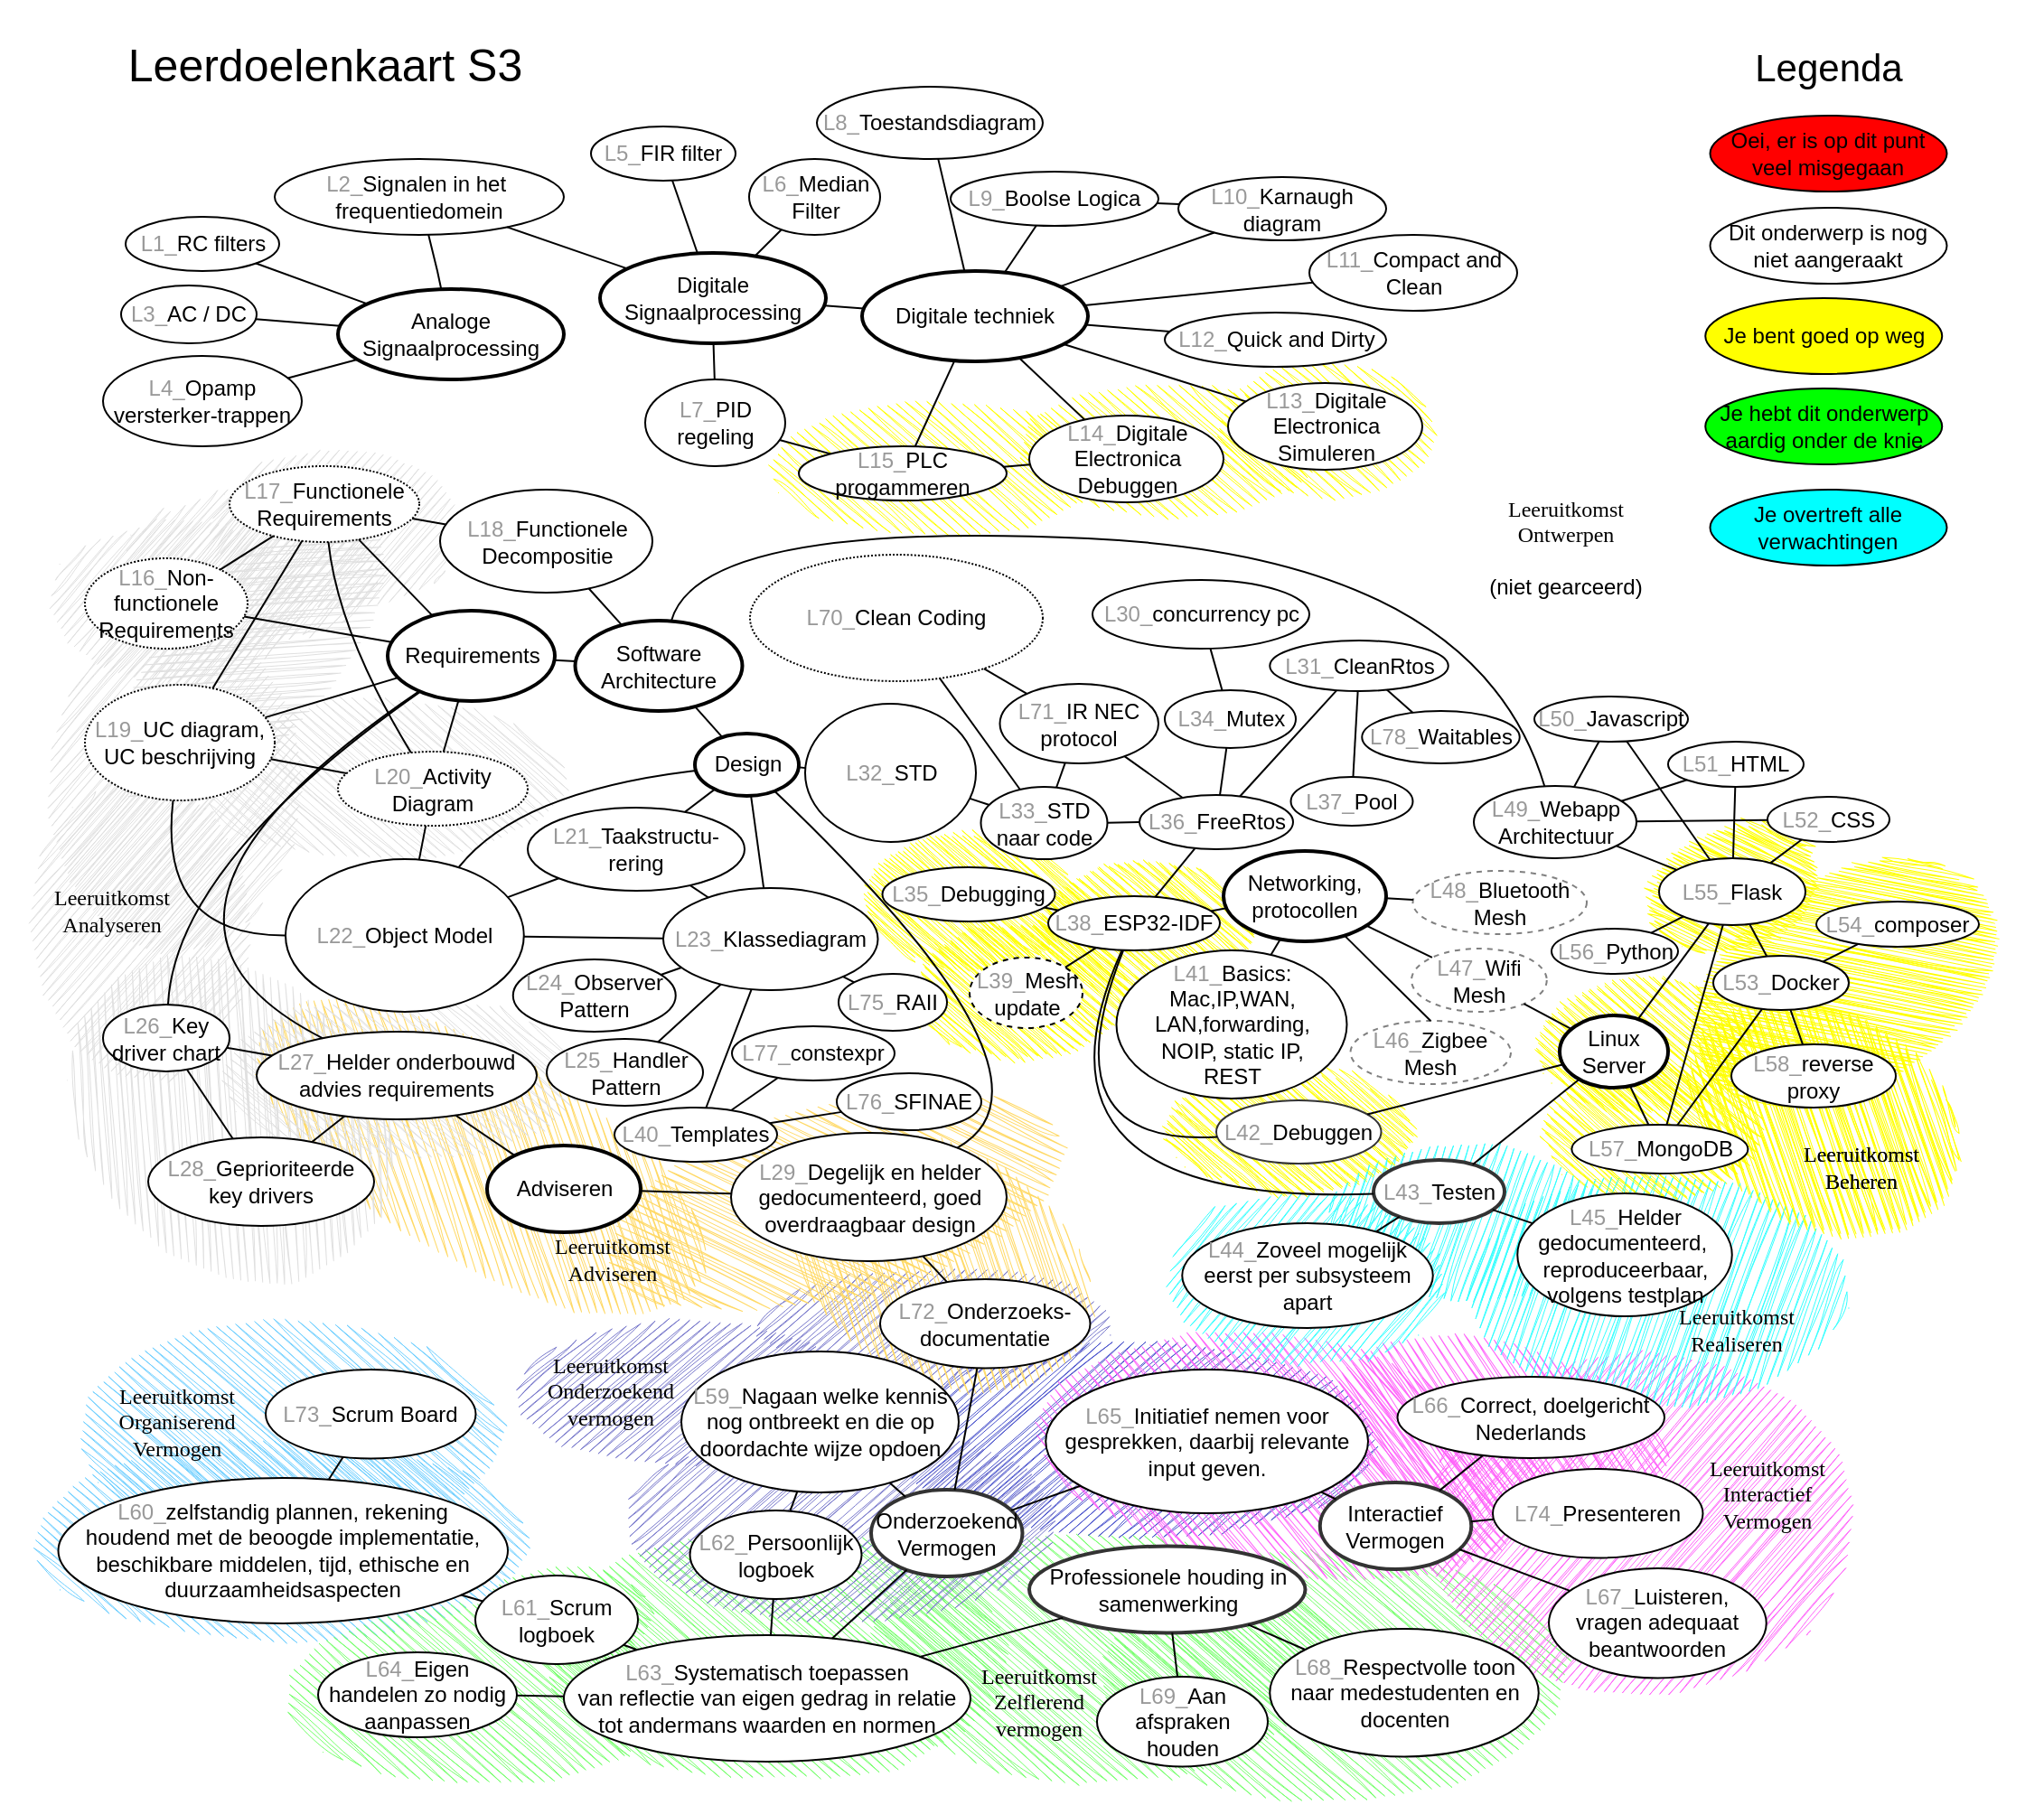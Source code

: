 <mxfile version="22.0.2" type="device">
  <diagram name="Copy of Page-1" id="SG1n7jbUNAIGO0vn6a7n">
    <mxGraphModel dx="-447" dy="1168" grid="1" gridSize="10" guides="1" tooltips="1" connect="1" arrows="1" fold="1" page="1" pageScale="1" pageWidth="1654" pageHeight="1169" math="0" shadow="0">
      <root>
        <mxCell id="VXFz6mvKQ9PJlcC3uVo2-0" />
        <mxCell id="clzne2ab7s1gdpi-WBzJ-6" value="Organiserend Vermogen" style="locked=1;" parent="VXFz6mvKQ9PJlcC3uVo2-0" />
        <mxCell id="clzne2ab7s1gdpi-WBzJ-12" value="" style="ellipse;whiteSpace=wrap;html=1;fillColor=#6ECFFF;strokeColor=none;sketch=1;curveFitting=1;jiggle=2;rotation=-90;" parent="clzne2ab7s1gdpi-WBzJ-6" vertex="1">
          <mxGeometry x="1752.5" y="727.5" width="122.19" height="235" as="geometry" />
        </mxCell>
        <mxCell id="clzne2ab7s1gdpi-WBzJ-16" value="" style="ellipse;whiteSpace=wrap;html=1;fillColor=#6ECFFF;strokeColor=none;sketch=1;curveFitting=1;jiggle=2;rotation=-90;" parent="clzne2ab7s1gdpi-WBzJ-6" vertex="1">
          <mxGeometry x="1752.5" y="767.5" width="112.19" height="275" as="geometry" />
        </mxCell>
        <mxCell id="clzne2ab7s1gdpi-WBzJ-8" value="Leeruitkomst&lt;br&gt;Organiserend&lt;br&gt;Vermogen" style="text;html=1;strokeColor=none;fillColor=none;align=center;verticalAlign=middle;whiteSpace=wrap;rounded=0;fontFamily=Comic Sans MS;" parent="clzne2ab7s1gdpi-WBzJ-6" vertex="1">
          <mxGeometry x="1721" y="823.57" width="60" height="30" as="geometry" />
        </mxCell>
        <mxCell id="clzne2ab7s1gdpi-WBzJ-0" value="Zelflerend Vermogen" style="locked=1;" parent="VXFz6mvKQ9PJlcC3uVo2-0" />
        <mxCell id="clzne2ab7s1gdpi-WBzJ-24" value="" style="ellipse;whiteSpace=wrap;html=1;fillColor=#75FF6B;strokeColor=none;sketch=1;curveFitting=1;jiggle=2;rotation=-90;" parent="clzne2ab7s1gdpi-WBzJ-0" vertex="1">
          <mxGeometry x="2190" y="840" width="140" height="260" as="geometry" />
        </mxCell>
        <mxCell id="clzne2ab7s1gdpi-WBzJ-9" value="" style="ellipse;whiteSpace=wrap;html=1;fillColor=#75FF6B;strokeColor=none;sketch=1;curveFitting=1;jiggle=2;rotation=-90;" parent="clzne2ab7s1gdpi-WBzJ-0" vertex="1">
          <mxGeometry x="2012.59" y="839.66" width="140" height="260" as="geometry" />
        </mxCell>
        <mxCell id="clzne2ab7s1gdpi-WBzJ-10" value="" style="ellipse;whiteSpace=wrap;html=1;fillColor=#75FF6B;strokeColor=none;sketch=1;curveFitting=1;jiggle=2;rotation=-90;" parent="clzne2ab7s1gdpi-WBzJ-0" vertex="1">
          <mxGeometry x="1870" y="880" width="100" height="220.34" as="geometry" />
        </mxCell>
        <mxCell id="clzne2ab7s1gdpi-WBzJ-11" value="" style="ellipse;whiteSpace=wrap;html=1;fillColor=#75FF6B;strokeColor=none;sketch=1;curveFitting=1;jiggle=2;rotation=-90;" parent="clzne2ab7s1gdpi-WBzJ-0" vertex="1">
          <mxGeometry x="1937.25" y="897.96" width="55.93" height="98.49" as="geometry" />
        </mxCell>
        <mxCell id="clzne2ab7s1gdpi-WBzJ-23" value="" style="ellipse;whiteSpace=wrap;html=1;fillColor=#75FF6B;strokeColor=none;sketch=1;curveFitting=1;jiggle=2;rotation=-90;" parent="clzne2ab7s1gdpi-WBzJ-0" vertex="1">
          <mxGeometry x="2320" y="849.66" width="140" height="260" as="geometry" />
        </mxCell>
        <mxCell id="clzne2ab7s1gdpi-WBzJ-2" value="Leeruitkomst&lt;br&gt;Zelflerend&lt;br&gt;vermogen" style="text;html=1;strokeColor=none;fillColor=none;align=center;verticalAlign=middle;whiteSpace=wrap;rounded=0;fontFamily=Comic Sans MS;" parent="clzne2ab7s1gdpi-WBzJ-0" vertex="1">
          <mxGeometry x="2198" y="979" width="60" height="30" as="geometry" />
        </mxCell>
        <mxCell id="clzne2ab7s1gdpi-WBzJ-27" value="Onderzoekend Vermogen" style="" parent="VXFz6mvKQ9PJlcC3uVo2-0" />
        <mxCell id="clzne2ab7s1gdpi-WBzJ-28" value="" style="ellipse;whiteSpace=wrap;html=1;fillColor=#4952CC;strokeColor=none;sketch=1;curveFitting=1;jiggle=2;rotation=-90;hachureAngle=41;" parent="clzne2ab7s1gdpi-WBzJ-27" vertex="1">
          <mxGeometry x="2225" y="715" width="110" height="270" as="geometry" />
        </mxCell>
        <mxCell id="clzne2ab7s1gdpi-WBzJ-29" value="" style="ellipse;whiteSpace=wrap;html=1;fillColor=#7A7ACC;strokeColor=none;sketch=1;curveFitting=1;jiggle=2;rotation=-90;hachureAngle=41;" parent="clzne2ab7s1gdpi-WBzJ-27" vertex="1">
          <mxGeometry x="2064" y="776" width="110" height="240" as="geometry" />
        </mxCell>
        <mxCell id="clzne2ab7s1gdpi-WBzJ-30" value="" style="ellipse;whiteSpace=wrap;html=1;fillColor=#7A7ACC;strokeColor=none;rotation=-90;hachureAngle=40;sketch=1;curveFitting=1;jiggle=2;" parent="clzne2ab7s1gdpi-WBzJ-27" vertex="1">
          <mxGeometry x="1992.86" y="728.33" width="81.3" height="192.37" as="geometry" />
        </mxCell>
        <mxCell id="clzne2ab7s1gdpi-WBzJ-31" value="Leeruitkomst&lt;br&gt;Onderzoekend&lt;br&gt;vermogen" style="text;html=1;strokeColor=none;fillColor=none;align=center;verticalAlign=middle;whiteSpace=wrap;rounded=0;fontFamily=Comic Sans MS;shadow=0;glass=0;labelBorderColor=none;labelBackgroundColor=none;" parent="clzne2ab7s1gdpi-WBzJ-27" vertex="1">
          <mxGeometry x="1961" y="807" width="60" height="30" as="geometry" />
        </mxCell>
        <mxCell id="clzne2ab7s1gdpi-WBzJ-32" value="" style="ellipse;whiteSpace=wrap;html=1;fillColor=#7A7ACC;strokeColor=none;sketch=1;curveFitting=1;jiggle=2;rotation=-90;hachureAngle=41;" parent="clzne2ab7s1gdpi-WBzJ-27" vertex="1">
          <mxGeometry x="2140" y="685" width="60" height="200" as="geometry" />
        </mxCell>
        <mxCell id="clzne2ab7s1gdpi-WBzJ-18" value="Leeruitkomst Interactief Vermogen" style="locked=1;" parent="VXFz6mvKQ9PJlcC3uVo2-0" />
        <mxCell id="clzne2ab7s1gdpi-WBzJ-21" value="" style="ellipse;whiteSpace=wrap;html=1;fillColor=#FF63FA;strokeColor=none;sketch=1;curveFitting=1;jiggle=2;rotation=0;" parent="clzne2ab7s1gdpi-WBzJ-18" vertex="1">
          <mxGeometry x="2440" y="800" width="240" height="190" as="geometry" />
        </mxCell>
        <mxCell id="clzne2ab7s1gdpi-WBzJ-22" value="" style="ellipse;whiteSpace=wrap;html=1;fillColor=#FF63FA;strokeColor=none;sketch=1;curveFitting=1;jiggle=2;rotation=-75;" parent="clzne2ab7s1gdpi-WBzJ-18" vertex="1">
          <mxGeometry x="2431" y="750" width="100" height="190" as="geometry" />
        </mxCell>
        <mxCell id="clzne2ab7s1gdpi-WBzJ-19" value="" style="ellipse;whiteSpace=wrap;html=1;fillColor=#FF63FA;strokeColor=none;sketch=1;curveFitting=1;jiggle=2;rotation=279;" parent="clzne2ab7s1gdpi-WBzJ-18" vertex="1">
          <mxGeometry x="2300" y="720" width="130.5" height="280.29" as="geometry" />
        </mxCell>
        <mxCell id="clzne2ab7s1gdpi-WBzJ-20" value="Leeruitkomst&lt;br&gt;Interactief&lt;br&gt;Vermogen" style="text;html=1;strokeColor=none;fillColor=none;align=center;verticalAlign=middle;whiteSpace=wrap;rounded=0;fontFamily=Comic Sans MS;" parent="clzne2ab7s1gdpi-WBzJ-18" vertex="1">
          <mxGeometry x="2601" y="864" width="60" height="30" as="geometry" />
        </mxCell>
        <mxCell id="nxFp810dqUB2siuAqltj-13" value="Leeruitkomst Adviseren" style="locked=1;" parent="VXFz6mvKQ9PJlcC3uVo2-0" />
        <mxCell id="clzne2ab7s1gdpi-WBzJ-15" value="" style="ellipse;whiteSpace=wrap;html=1;fillColor=#FFD966;strokeColor=none;sketch=1;curveFitting=1;jiggle=2;rotation=-60;" parent="nxFp810dqUB2siuAqltj-13" vertex="1">
          <mxGeometry x="2109" y="662" width="130" height="181" as="geometry" />
        </mxCell>
        <mxCell id="nxFp810dqUB2siuAqltj-16" value="" style="ellipse;whiteSpace=wrap;html=1;fillColor=#FFD966;strokeColor=none;sketch=1;curveFitting=1;jiggle=2;rotation=-105;" parent="nxFp810dqUB2siuAqltj-13" vertex="1">
          <mxGeometry x="2060" y="589" width="110" height="260" as="geometry" />
        </mxCell>
        <mxCell id="nxFp810dqUB2siuAqltj-14" value="" style="ellipse;whiteSpace=wrap;html=1;fillColor=#FFD966;strokeColor=none;sketch=1;curveFitting=1;jiggle=2;rotation=-60;" parent="nxFp810dqUB2siuAqltj-13" vertex="1">
          <mxGeometry x="1859.49" y="551.43" width="118.97" height="282.5" as="geometry" />
        </mxCell>
        <mxCell id="nxFp810dqUB2siuAqltj-15" value="Leeruitkomst&lt;br&gt;Adviseren" style="text;html=1;strokeColor=none;fillColor=none;align=center;verticalAlign=middle;whiteSpace=wrap;rounded=0;fontFamily=Comic Sans MS;" parent="nxFp810dqUB2siuAqltj-13" vertex="1">
          <mxGeometry x="1962" y="734" width="60" height="30" as="geometry" />
        </mxCell>
        <mxCell id="clzne2ab7s1gdpi-WBzJ-54" value="Leeruitkomst Realiseren" style="locked=1;" parent="VXFz6mvKQ9PJlcC3uVo2-0" />
        <mxCell id="clzne2ab7s1gdpi-WBzJ-55" value="" style="ellipse;whiteSpace=wrap;html=1;fillColor=#FFFF00;strokeColor=none;sketch=1;curveFitting=1;jiggle=2;rotation=-60;" parent="clzne2ab7s1gdpi-WBzJ-54" vertex="1">
          <mxGeometry x="2601.96" y="590" width="118.97" height="162.5" as="geometry" />
        </mxCell>
        <mxCell id="clzne2ab7s1gdpi-WBzJ-56" value="Leeruitkomst&lt;br&gt;Beheren" style="text;html=1;strokeColor=none;fillColor=none;align=center;verticalAlign=middle;whiteSpace=wrap;rounded=0;fontFamily=Comic Sans MS;" parent="clzne2ab7s1gdpi-WBzJ-54" vertex="1">
          <mxGeometry x="2652.51" y="682.57" width="60" height="30" as="geometry" />
        </mxCell>
        <mxCell id="clzne2ab7s1gdpi-WBzJ-57" value="&lt;br&gt;" style="ellipse;whiteSpace=wrap;html=1;fillColor=#FFFF00;strokeColor=none;sketch=1;curveFitting=1;jiggle=2;rotation=-120;" parent="clzne2ab7s1gdpi-WBzJ-54" vertex="1">
          <mxGeometry x="2614.37" y="505" width="118.97" height="182.5" as="geometry" />
        </mxCell>
        <mxCell id="clzne2ab7s1gdpi-WBzJ-58" value="&lt;br&gt;" style="ellipse;whiteSpace=wrap;html=1;fillColor=#FFFF00;strokeColor=none;sketch=1;curveFitting=1;jiggle=2;rotation=-90;" parent="clzne2ab7s1gdpi-WBzJ-54" vertex="1">
          <mxGeometry x="2529.33" y="618" width="75.63" height="122.5" as="geometry" />
        </mxCell>
        <mxCell id="clzne2ab7s1gdpi-WBzJ-59" value="&lt;br&gt;" style="ellipse;whiteSpace=wrap;html=1;fillColor=#FFFF00;strokeColor=none;sketch=1;curveFitting=1;jiggle=2;rotation=-90;" parent="clzne2ab7s1gdpi-WBzJ-54" vertex="1">
          <mxGeometry x="2526.33" y="570" width="75.63" height="122.5" as="geometry" />
        </mxCell>
        <mxCell id="clzne2ab7s1gdpi-WBzJ-60" value="&lt;br&gt;" style="ellipse;whiteSpace=wrap;html=1;fillColor=#FFFF00;strokeColor=none;sketch=1;curveFitting=1;jiggle=2;rotation=-90;" parent="clzne2ab7s1gdpi-WBzJ-54" vertex="1">
          <mxGeometry x="2250" y="505" width="75.63" height="122.5" as="geometry" />
        </mxCell>
        <mxCell id="clzne2ab7s1gdpi-WBzJ-61" value="&lt;br&gt;" style="ellipse;whiteSpace=wrap;html=1;fillColor=#FFFF00;strokeColor=none;sketch=1;curveFitting=1;jiggle=2;rotation=-90;" parent="clzne2ab7s1gdpi-WBzJ-54" vertex="1">
          <mxGeometry x="2130.94" y="219.69" width="75.63" height="183.13" as="geometry" />
        </mxCell>
        <mxCell id="clzne2ab7s1gdpi-WBzJ-62" value="&lt;br&gt;" style="ellipse;whiteSpace=wrap;html=1;fillColor=#FFFF00;strokeColor=none;sketch=1;curveFitting=1;jiggle=2;rotation=-90;" parent="clzne2ab7s1gdpi-WBzJ-54" vertex="1">
          <mxGeometry x="2153" y="490" width="75.63" height="122.5" as="geometry" />
        </mxCell>
        <mxCell id="clzne2ab7s1gdpi-WBzJ-63" value="&lt;br&gt;" style="ellipse;whiteSpace=wrap;html=1;fillColor=#FFFF00;strokeColor=none;sketch=1;curveFitting=1;jiggle=2;rotation=-90;" parent="clzne2ab7s1gdpi-WBzJ-54" vertex="1">
          <mxGeometry x="2180" y="540" width="75.63" height="122.5" as="geometry" />
        </mxCell>
        <mxCell id="clzne2ab7s1gdpi-WBzJ-64" value="" style="ellipse;whiteSpace=wrap;html=1;fillColor=#FFFF00;strokeColor=none;sketch=1;curveFitting=1;jiggle=2;rotation=-105;" parent="clzne2ab7s1gdpi-WBzJ-54" vertex="1">
          <mxGeometry x="2577.09" y="495.78" width="70" height="98.66" as="geometry" />
        </mxCell>
        <mxCell id="clzne2ab7s1gdpi-WBzJ-65" value="" style="ellipse;whiteSpace=wrap;html=1;fillColor=#FFFF00;strokeColor=none;sketch=1;curveFitting=1;jiggle=2;rotation=-90;" parent="clzne2ab7s1gdpi-WBzJ-54" vertex="1">
          <mxGeometry x="2330.71" y="609.21" width="70" height="140.08" as="geometry" />
        </mxCell>
        <mxCell id="clzne2ab7s1gdpi-WBzJ-66" value="" style="ellipse;whiteSpace=wrap;html=1;fillColor=#33FFFF;strokeColor=none;sketch=1;curveFitting=1;jiggle=2;rotation=-90;hachureAngle=70;" parent="clzne2ab7s1gdpi-WBzJ-54" vertex="1">
          <mxGeometry x="2506.11" y="661.34" width="129.24" height="209.02" as="geometry" />
        </mxCell>
        <mxCell id="clzne2ab7s1gdpi-WBzJ-67" value="Leeruitkomst&lt;br&gt;Realiseren" style="text;html=1;strokeColor=none;fillColor=none;align=center;verticalAlign=middle;whiteSpace=wrap;rounded=0;fontFamily=Comic Sans MS;" parent="clzne2ab7s1gdpi-WBzJ-54" vertex="1">
          <mxGeometry x="2584.09" y="772.57" width="60" height="30" as="geometry" />
        </mxCell>
        <mxCell id="clzne2ab7s1gdpi-WBzJ-68" value="" style="ellipse;whiteSpace=wrap;html=1;fillColor=#33FFFF;strokeColor=none;sketch=1;curveFitting=1;jiggle=2;rotation=-90;hachureAngle=50;" parent="clzne2ab7s1gdpi-WBzJ-54" vertex="1">
          <mxGeometry x="2328.62" y="682.57" width="97.01" height="157.5" as="geometry" />
        </mxCell>
        <mxCell id="clzne2ab7s1gdpi-WBzJ-69" value="" style="ellipse;whiteSpace=wrap;html=1;fillColor=#33FFFF;strokeColor=none;sketch=1;curveFitting=1;jiggle=2;rotation=-90;hachureAngle=70;" parent="clzne2ab7s1gdpi-WBzJ-54" vertex="1">
          <mxGeometry x="2420" y="650.07" width="87.01" height="157.5" as="geometry" />
        </mxCell>
        <mxCell id="clzne2ab7s1gdpi-WBzJ-75" value="&lt;br&gt;" style="ellipse;whiteSpace=wrap;html=1;fillColor=#FFFF00;strokeColor=none;sketch=1;curveFitting=1;jiggle=2;rotation=-90;" parent="clzne2ab7s1gdpi-WBzJ-54" vertex="1">
          <mxGeometry x="2263.75" y="216.25" width="75.63" height="170" as="geometry" />
        </mxCell>
        <mxCell id="clzne2ab7s1gdpi-WBzJ-38" value="Leeruitkomst Beheren" style="locked=1;" parent="VXFz6mvKQ9PJlcC3uVo2-0" />
        <mxCell id="clzne2ab7s1gdpi-WBzJ-39" value="" style="ellipse;whiteSpace=wrap;html=1;fillColor=#FFFF00;strokeColor=none;sketch=1;curveFitting=1;jiggle=2;rotation=-60;" parent="clzne2ab7s1gdpi-WBzJ-38" vertex="1">
          <mxGeometry x="2601.96" y="590" width="118.97" height="162.5" as="geometry" />
        </mxCell>
        <mxCell id="clzne2ab7s1gdpi-WBzJ-40" value="Leeruitkomst&lt;br&gt;Beheren" style="text;html=1;strokeColor=none;fillColor=none;align=center;verticalAlign=middle;whiteSpace=wrap;rounded=0;fontFamily=Comic Sans MS;" parent="clzne2ab7s1gdpi-WBzJ-38" vertex="1">
          <mxGeometry x="2652.51" y="682.57" width="60" height="30" as="geometry" />
        </mxCell>
        <mxCell id="clzne2ab7s1gdpi-WBzJ-41" value="&lt;br&gt;" style="ellipse;whiteSpace=wrap;html=1;fillColor=#FFFF00;strokeColor=none;sketch=1;curveFitting=1;jiggle=2;rotation=-120;" parent="clzne2ab7s1gdpi-WBzJ-38" vertex="1">
          <mxGeometry x="2614.37" y="505" width="118.97" height="182.5" as="geometry" />
        </mxCell>
        <mxCell id="clzne2ab7s1gdpi-WBzJ-43" value="&lt;br&gt;" style="ellipse;whiteSpace=wrap;html=1;fillColor=#FFFF00;strokeColor=none;sketch=1;curveFitting=1;jiggle=2;rotation=-90;" parent="clzne2ab7s1gdpi-WBzJ-38" vertex="1">
          <mxGeometry x="2529.33" y="618" width="75.63" height="122.5" as="geometry" />
        </mxCell>
        <mxCell id="clzne2ab7s1gdpi-WBzJ-44" value="&lt;br&gt;" style="ellipse;whiteSpace=wrap;html=1;fillColor=#FFFF00;strokeColor=none;sketch=1;curveFitting=1;jiggle=2;rotation=-90;" parent="clzne2ab7s1gdpi-WBzJ-38" vertex="1">
          <mxGeometry x="2526.33" y="570" width="75.63" height="122.5" as="geometry" />
        </mxCell>
        <mxCell id="clzne2ab7s1gdpi-WBzJ-45" value="&lt;br&gt;" style="ellipse;whiteSpace=wrap;html=1;fillColor=#FFFF00;strokeColor=none;sketch=1;curveFitting=1;jiggle=2;rotation=-90;" parent="clzne2ab7s1gdpi-WBzJ-38" vertex="1">
          <mxGeometry x="2250" y="505" width="75.63" height="122.5" as="geometry" />
        </mxCell>
        <mxCell id="clzne2ab7s1gdpi-WBzJ-49" value="&lt;br&gt;" style="ellipse;whiteSpace=wrap;html=1;fillColor=#FFFF00;strokeColor=none;sketch=1;curveFitting=1;jiggle=2;rotation=-90;" parent="clzne2ab7s1gdpi-WBzJ-38" vertex="1">
          <mxGeometry x="2350" y="230" width="75.63" height="122.5" as="geometry" />
        </mxCell>
        <mxCell id="clzne2ab7s1gdpi-WBzJ-50" value="&lt;br&gt;" style="ellipse;whiteSpace=wrap;html=1;fillColor=#FFFF00;strokeColor=none;sketch=1;curveFitting=1;jiggle=2;rotation=-90;" parent="clzne2ab7s1gdpi-WBzJ-38" vertex="1">
          <mxGeometry x="2153" y="490" width="75.63" height="122.5" as="geometry" />
        </mxCell>
        <mxCell id="clzne2ab7s1gdpi-WBzJ-51" value="&lt;br&gt;" style="ellipse;whiteSpace=wrap;html=1;fillColor=#FFFF00;strokeColor=none;sketch=1;curveFitting=1;jiggle=2;rotation=-90;" parent="clzne2ab7s1gdpi-WBzJ-38" vertex="1">
          <mxGeometry x="2180" y="540" width="75.63" height="122.5" as="geometry" />
        </mxCell>
        <mxCell id="clzne2ab7s1gdpi-WBzJ-52" value="" style="ellipse;whiteSpace=wrap;html=1;fillColor=#FFFF00;strokeColor=none;sketch=1;curveFitting=1;jiggle=2;rotation=-105;" parent="clzne2ab7s1gdpi-WBzJ-38" vertex="1">
          <mxGeometry x="2577.09" y="495.78" width="70" height="98.66" as="geometry" />
        </mxCell>
        <mxCell id="clzne2ab7s1gdpi-WBzJ-53" value="" style="ellipse;whiteSpace=wrap;html=1;fillColor=#FFFF00;strokeColor=none;sketch=1;curveFitting=1;jiggle=2;rotation=-90;" parent="clzne2ab7s1gdpi-WBzJ-38" vertex="1">
          <mxGeometry x="2330.71" y="609.21" width="70" height="140.08" as="geometry" />
        </mxCell>
        <mxCell id="clzne2ab7s1gdpi-WBzJ-77" value="Leeruitkomst Ontwerpen" style="locked=1;" parent="VXFz6mvKQ9PJlcC3uVo2-0" />
        <mxCell id="clzne2ab7s1gdpi-WBzJ-79" value="Leeruitkomst&lt;br&gt;Ontwerpen&lt;br&gt;&lt;br&gt;&lt;font face=&quot;Helvetica&quot;&gt;(niet gearceerd)&lt;/font&gt;" style="text;html=1;strokeColor=none;fillColor=none;align=center;verticalAlign=middle;whiteSpace=wrap;rounded=0;fontFamily=Comic Sans MS;" parent="clzne2ab7s1gdpi-WBzJ-77" vertex="1">
          <mxGeometry x="2470" y="340" width="99" height="30" as="geometry" />
        </mxCell>
        <mxCell id="nxFp810dqUB2siuAqltj-0" value="Leeruitkomst Analyseren" style="locked=1;" parent="VXFz6mvKQ9PJlcC3uVo2-0" />
        <mxCell id="nxFp810dqUB2siuAqltj-1" value="" style="ellipse;whiteSpace=wrap;html=1;fillColor=#E0E0E0;fontColor=#333333;strokeColor=none;sketch=1;curveFitting=1;jiggle=2;" parent="nxFp810dqUB2siuAqltj-0" vertex="1">
          <mxGeometry x="1680" y="340" width="140" height="90" as="geometry" />
        </mxCell>
        <mxCell id="nxFp810dqUB2siuAqltj-2" value="" style="ellipse;whiteSpace=wrap;html=1;fillColor=#E0E0E0;fontColor=#333333;strokeColor=none;sketch=1;curveFitting=1;jiggle=2;" parent="nxFp810dqUB2siuAqltj-0" vertex="1">
          <mxGeometry x="1770" y="300" width="140" height="90" as="geometry" />
        </mxCell>
        <mxCell id="nxFp810dqUB2siuAqltj-5" value="" style="ellipse;whiteSpace=wrap;html=1;fillColor=#E0E0E0;fontColor=#333333;strokeColor=none;sketch=1;curveFitting=1;jiggle=2;" parent="nxFp810dqUB2siuAqltj-0" vertex="1">
          <mxGeometry x="1720" y="320" width="140" height="90" as="geometry" />
        </mxCell>
        <mxCell id="nxFp810dqUB2siuAqltj-6" value="" style="ellipse;whiteSpace=wrap;html=1;fillColor=#E0E0E0;fontColor=#333333;strokeColor=none;sketch=1;curveFitting=1;jiggle=2;" parent="nxFp810dqUB2siuAqltj-0" vertex="1">
          <mxGeometry x="1680" y="390" width="140" height="190" as="geometry" />
        </mxCell>
        <mxCell id="nxFp810dqUB2siuAqltj-7" value="" style="ellipse;whiteSpace=wrap;html=1;fillColor=#E0E0E0;fontColor=#333333;strokeColor=none;sketch=1;curveFitting=1;jiggle=2;" parent="nxFp810dqUB2siuAqltj-0" vertex="1">
          <mxGeometry x="1670" y="480" width="120" height="170" as="geometry" />
        </mxCell>
        <mxCell id="nxFp810dqUB2siuAqltj-8" value="" style="ellipse;whiteSpace=wrap;html=1;fillColor=#E0E0E0;fontColor=#333333;strokeColor=none;rotation=-45;sketch=1;curveFitting=1;jiggle=2;" parent="nxFp810dqUB2siuAqltj-0" vertex="1">
          <mxGeometry x="1700.61" y="571.46" width="160" height="200" as="geometry" />
        </mxCell>
        <mxCell id="nxFp810dqUB2siuAqltj-9" value="" style="ellipse;whiteSpace=wrap;html=1;fillColor=#E0E0E0;fontColor=#333333;strokeColor=none;rotation=-90;sketch=1;curveFitting=1;jiggle=2;" parent="nxFp810dqUB2siuAqltj-0" vertex="1">
          <mxGeometry x="1830" y="550" width="90" height="200" as="geometry" />
        </mxCell>
        <mxCell id="nxFp810dqUB2siuAqltj-10" value="" style="ellipse;whiteSpace=wrap;html=1;fillColor=#E0E0E0;fontColor=#333333;strokeColor=none;rotation=-90;sketch=1;curveFitting=1;jiggle=2;" parent="nxFp810dqUB2siuAqltj-0" vertex="1">
          <mxGeometry x="1820" y="385" width="90" height="200" as="geometry" />
        </mxCell>
        <mxCell id="nxFp810dqUB2siuAqltj-11" value="" style="ellipse;whiteSpace=wrap;html=1;fillColor=#E0E0E0;fontColor=#333333;strokeColor=none;rotation=-135;sketch=1;curveFitting=1;jiggle=2;" parent="nxFp810dqUB2siuAqltj-0" vertex="1">
          <mxGeometry x="1745" y="320" width="90" height="200" as="geometry" />
        </mxCell>
        <mxCell id="nxFp810dqUB2siuAqltj-12" value="Leeruitkomst&lt;br&gt;Analyseren" style="text;html=1;strokeColor=none;fillColor=none;align=center;verticalAlign=middle;whiteSpace=wrap;rounded=0;fontFamily=Comic Sans MS;" parent="nxFp810dqUB2siuAqltj-0" vertex="1">
          <mxGeometry x="1685" y="541.46" width="60" height="30" as="geometry" />
        </mxCell>
        <mxCell id="VXFz6mvKQ9PJlcC3uVo2-1" value="leerdoelenkaart" style="" parent="VXFz6mvKQ9PJlcC3uVo2-0" />
        <UserObject label="&lt;font color=&quot;#999999&quot;&gt;L1_&lt;/font&gt;RC filters" id="VXFz6mvKQ9PJlcC3uVo2-2">
          <mxCell style="ellipse;whiteSpace=wrap;html=1;" parent="VXFz6mvKQ9PJlcC3uVo2-1" vertex="1">
            <mxGeometry x="1722.5" y="172" width="85" height="30" as="geometry" />
          </mxCell>
        </UserObject>
        <mxCell id="VXFz6mvKQ9PJlcC3uVo2-3" value="Leerdoelenkaart S3" style="text;html=1;strokeColor=none;fillColor=none;align=center;verticalAlign=middle;whiteSpace=wrap;rounded=0;fontSize=25;fontStyle=0" parent="VXFz6mvKQ9PJlcC3uVo2-1" vertex="1">
          <mxGeometry x="1693.75" y="52" width="277.5" height="70" as="geometry" />
        </mxCell>
        <UserObject label="&lt;font color=&quot;#999999&quot;&gt;L3_&lt;/font&gt;AC / DC" id="VXFz6mvKQ9PJlcC3uVo2-4">
          <mxCell style="ellipse;whiteSpace=wrap;html=1;" parent="VXFz6mvKQ9PJlcC3uVo2-1" vertex="1">
            <mxGeometry x="1720" y="210" width="75" height="32" as="geometry" />
          </mxCell>
        </UserObject>
        <UserObject label="&lt;font color=&quot;#999999&quot;&gt;L4_&lt;/font&gt;Opamp versterker-trappen" id="VXFz6mvKQ9PJlcC3uVo2-5">
          <mxCell style="ellipse;whiteSpace=wrap;html=1;" parent="VXFz6mvKQ9PJlcC3uVo2-1" vertex="1">
            <mxGeometry x="1710" y="249" width="110" height="50" as="geometry" />
          </mxCell>
        </UserObject>
        <mxCell id="VXFz6mvKQ9PJlcC3uVo2-6" style="rounded=0;orthogonalLoop=1;jettySize=auto;html=1;endArrow=none;endFill=0;" parent="VXFz6mvKQ9PJlcC3uVo2-1" source="VXFz6mvKQ9PJlcC3uVo2-7" target="VXFz6mvKQ9PJlcC3uVo2-8" edge="1">
          <mxGeometry relative="1" as="geometry">
            <Array as="points">
              <mxPoint x="1895" y="202" />
            </Array>
          </mxGeometry>
        </mxCell>
        <UserObject label="&lt;font color=&quot;#999999&quot;&gt;L2_&lt;/font&gt;Signalen in het&amp;nbsp;&lt;br&gt;frequentiedomein" id="VXFz6mvKQ9PJlcC3uVo2-7">
          <mxCell style="ellipse;whiteSpace=wrap;html=1;" parent="VXFz6mvKQ9PJlcC3uVo2-1" vertex="1">
            <mxGeometry x="1805" y="140" width="160" height="42" as="geometry" />
          </mxCell>
        </UserObject>
        <mxCell id="VXFz6mvKQ9PJlcC3uVo2-8" value="Analoge Signaalprocessing" style="ellipse;whiteSpace=wrap;html=1;strokeWidth=2;" parent="VXFz6mvKQ9PJlcC3uVo2-1" vertex="1">
          <mxGeometry x="1840" y="212" width="125" height="50" as="geometry" />
        </mxCell>
        <mxCell id="VXFz6mvKQ9PJlcC3uVo2-9" style="rounded=0;orthogonalLoop=1;jettySize=auto;html=1;endArrow=none;endFill=0;" parent="VXFz6mvKQ9PJlcC3uVo2-1" source="VXFz6mvKQ9PJlcC3uVo2-2" target="VXFz6mvKQ9PJlcC3uVo2-8" edge="1">
          <mxGeometry relative="1" as="geometry">
            <mxPoint x="1899" y="192" as="sourcePoint" />
            <mxPoint x="1908" y="232" as="targetPoint" />
          </mxGeometry>
        </mxCell>
        <mxCell id="VXFz6mvKQ9PJlcC3uVo2-10" style="rounded=0;orthogonalLoop=1;jettySize=auto;html=1;endArrow=none;endFill=0;" parent="VXFz6mvKQ9PJlcC3uVo2-1" source="VXFz6mvKQ9PJlcC3uVo2-4" target="VXFz6mvKQ9PJlcC3uVo2-8" edge="1">
          <mxGeometry relative="1" as="geometry">
            <mxPoint x="1807" y="207" as="sourcePoint" />
            <mxPoint x="1872" y="238" as="targetPoint" />
          </mxGeometry>
        </mxCell>
        <mxCell id="VXFz6mvKQ9PJlcC3uVo2-11" style="rounded=0;orthogonalLoop=1;jettySize=auto;html=1;endArrow=none;endFill=0;" parent="VXFz6mvKQ9PJlcC3uVo2-1" source="VXFz6mvKQ9PJlcC3uVo2-5" target="VXFz6mvKQ9PJlcC3uVo2-8" edge="1">
          <mxGeometry relative="1" as="geometry">
            <mxPoint x="1804" y="241" as="sourcePoint" />
            <mxPoint x="1854" y="248" as="targetPoint" />
          </mxGeometry>
        </mxCell>
        <mxCell id="VXFz6mvKQ9PJlcC3uVo2-12" value="Digitale Signaalprocessing" style="ellipse;whiteSpace=wrap;html=1;strokeWidth=2;" parent="VXFz6mvKQ9PJlcC3uVo2-1" vertex="1">
          <mxGeometry x="1985" y="192" width="125" height="50" as="geometry" />
        </mxCell>
        <mxCell id="VXFz6mvKQ9PJlcC3uVo2-13" style="rounded=0;orthogonalLoop=1;jettySize=auto;html=1;endArrow=none;endFill=0;" parent="VXFz6mvKQ9PJlcC3uVo2-1" source="VXFz6mvKQ9PJlcC3uVo2-7" target="VXFz6mvKQ9PJlcC3uVo2-12" edge="1">
          <mxGeometry relative="1" as="geometry">
            <mxPoint x="1900" y="192" as="sourcePoint" />
            <mxPoint x="1908" y="222" as="targetPoint" />
          </mxGeometry>
        </mxCell>
        <UserObject label="&lt;font color=&quot;#999999&quot;&gt;L5_&lt;/font&gt;FIR filter" id="VXFz6mvKQ9PJlcC3uVo2-14">
          <mxCell style="ellipse;whiteSpace=wrap;html=1;" parent="VXFz6mvKQ9PJlcC3uVo2-1" vertex="1">
            <mxGeometry x="1980" y="122" width="80" height="30" as="geometry" />
          </mxCell>
        </UserObject>
        <UserObject label="&lt;font color=&quot;#999999&quot;&gt;L6_&lt;/font&gt;Median Filter" id="VXFz6mvKQ9PJlcC3uVo2-15">
          <mxCell style="ellipse;whiteSpace=wrap;html=1;" parent="VXFz6mvKQ9PJlcC3uVo2-1" vertex="1">
            <mxGeometry x="2067.5" y="140" width="72.5" height="42" as="geometry" />
          </mxCell>
        </UserObject>
        <mxCell id="VXFz6mvKQ9PJlcC3uVo2-16" style="rounded=0;orthogonalLoop=1;jettySize=auto;html=1;endArrow=none;endFill=0;" parent="VXFz6mvKQ9PJlcC3uVo2-1" source="VXFz6mvKQ9PJlcC3uVo2-14" target="VXFz6mvKQ9PJlcC3uVo2-12" edge="1">
          <mxGeometry relative="1" as="geometry">
            <mxPoint x="1943" y="188" as="sourcePoint" />
            <mxPoint x="2010" y="211" as="targetPoint" />
          </mxGeometry>
        </mxCell>
        <mxCell id="VXFz6mvKQ9PJlcC3uVo2-17" style="rounded=0;orthogonalLoop=1;jettySize=auto;html=1;endArrow=none;endFill=0;" parent="VXFz6mvKQ9PJlcC3uVo2-1" source="VXFz6mvKQ9PJlcC3uVo2-15" target="VXFz6mvKQ9PJlcC3uVo2-12" edge="1">
          <mxGeometry relative="1" as="geometry">
            <mxPoint x="2047" y="162" as="sourcePoint" />
            <mxPoint x="2054" y="202" as="targetPoint" />
          </mxGeometry>
        </mxCell>
        <UserObject label="&lt;font color=&quot;#999999&quot;&gt;L7_&lt;/font&gt;PID regeling" id="VXFz6mvKQ9PJlcC3uVo2-18">
          <mxCell style="ellipse;whiteSpace=wrap;html=1;" parent="VXFz6mvKQ9PJlcC3uVo2-1" vertex="1">
            <mxGeometry x="2010" y="262" width="77.5" height="48" as="geometry" />
          </mxCell>
        </UserObject>
        <mxCell id="VXFz6mvKQ9PJlcC3uVo2-19" style="rounded=0;orthogonalLoop=1;jettySize=auto;html=1;endArrow=none;endFill=0;" parent="VXFz6mvKQ9PJlcC3uVo2-1" source="VXFz6mvKQ9PJlcC3uVo2-12" target="VXFz6mvKQ9PJlcC3uVo2-18" edge="1">
          <mxGeometry relative="1" as="geometry">
            <mxPoint x="2047" y="162" as="sourcePoint" />
            <mxPoint x="2054" y="202" as="targetPoint" />
          </mxGeometry>
        </mxCell>
        <mxCell id="VXFz6mvKQ9PJlcC3uVo2-20" value="Requirements" style="ellipse;whiteSpace=wrap;html=1;strokeWidth=2;" parent="VXFz6mvKQ9PJlcC3uVo2-1" vertex="1">
          <mxGeometry x="1867.5" y="390" width="92.5" height="50" as="geometry" />
        </mxCell>
        <UserObject label="&lt;font color=&quot;#999999&quot;&gt;L19_&lt;/font&gt;UC diagram,&lt;br&gt;UC beschrijving" id="VXFz6mvKQ9PJlcC3uVo2-21">
          <mxCell style="ellipse;whiteSpace=wrap;html=1;dashed=1;dashPattern=1 1;" parent="VXFz6mvKQ9PJlcC3uVo2-1" vertex="1">
            <mxGeometry x="1700" y="431" width="105" height="64" as="geometry" />
          </mxCell>
        </UserObject>
        <UserObject label="&lt;font color=&quot;#999999&quot;&gt;L17_&lt;/font&gt;Functionele Requirements" id="VXFz6mvKQ9PJlcC3uVo2-22">
          <mxCell style="ellipse;whiteSpace=wrap;html=1;dashed=1;dashPattern=1 1;" parent="VXFz6mvKQ9PJlcC3uVo2-1" vertex="1">
            <mxGeometry x="1780" y="310" width="105" height="42" as="geometry" />
          </mxCell>
        </UserObject>
        <UserObject label="&lt;font color=&quot;#999999&quot;&gt;L16_&lt;/font&gt;Non-functionele Requirements" id="VXFz6mvKQ9PJlcC3uVo2-23">
          <mxCell style="ellipse;whiteSpace=wrap;html=1;dashed=1;dashPattern=1 1;" parent="VXFz6mvKQ9PJlcC3uVo2-1" vertex="1">
            <mxGeometry x="1700" y="361" width="90" height="50" as="geometry" />
          </mxCell>
        </UserObject>
        <UserObject label="&lt;font color=&quot;#999999&quot;&gt;L23_&lt;/font&gt;Klassediagram" id="VXFz6mvKQ9PJlcC3uVo2-24">
          <mxCell style="ellipse;whiteSpace=wrap;html=1;" parent="VXFz6mvKQ9PJlcC3uVo2-1" vertex="1">
            <mxGeometry x="2020" y="543.5" width="118.75" height="56.5" as="geometry" />
          </mxCell>
        </UserObject>
        <UserObject label="&lt;font color=&quot;#999999&quot;&gt;L22_&lt;/font&gt;Object Model" id="VXFz6mvKQ9PJlcC3uVo2-25">
          <mxCell style="ellipse;whiteSpace=wrap;html=1;" parent="VXFz6mvKQ9PJlcC3uVo2-1" vertex="1">
            <mxGeometry x="1811" y="527.5" width="131.88" height="84.5" as="geometry" />
          </mxCell>
        </UserObject>
        <UserObject label="&lt;font color=&quot;#999999&quot;&gt;L20_&lt;/font&gt;Activity Diagram" id="VXFz6mvKQ9PJlcC3uVo2-26">
          <mxCell style="ellipse;whiteSpace=wrap;html=1;dashed=1;dashPattern=1 1;" parent="VXFz6mvKQ9PJlcC3uVo2-1" vertex="1">
            <mxGeometry x="1840" y="468" width="105" height="41" as="geometry" />
          </mxCell>
        </UserObject>
        <mxCell id="VXFz6mvKQ9PJlcC3uVo2-27" style="rounded=0;orthogonalLoop=1;jettySize=auto;html=1;endArrow=none;endFill=0;" parent="VXFz6mvKQ9PJlcC3uVo2-1" source="VXFz6mvKQ9PJlcC3uVo2-21" target="VXFz6mvKQ9PJlcC3uVo2-22" edge="1">
          <mxGeometry relative="1" as="geometry">
            <mxPoint x="1822" y="283" as="sourcePoint" />
            <mxPoint x="1868" y="265" as="targetPoint" />
          </mxGeometry>
        </mxCell>
        <mxCell id="VXFz6mvKQ9PJlcC3uVo2-28" style="rounded=0;orthogonalLoop=1;jettySize=auto;html=1;endArrow=none;endFill=0;" parent="VXFz6mvKQ9PJlcC3uVo2-1" source="VXFz6mvKQ9PJlcC3uVo2-26" target="VXFz6mvKQ9PJlcC3uVo2-21" edge="1">
          <mxGeometry relative="1" as="geometry">
            <mxPoint x="1815" y="378" as="sourcePoint" />
            <mxPoint x="1834" y="366" as="targetPoint" />
          </mxGeometry>
        </mxCell>
        <mxCell id="VXFz6mvKQ9PJlcC3uVo2-29" style="orthogonalLoop=1;jettySize=auto;html=1;endArrow=none;endFill=0;curved=1;" parent="VXFz6mvKQ9PJlcC3uVo2-1" source="VXFz6mvKQ9PJlcC3uVo2-26" target="VXFz6mvKQ9PJlcC3uVo2-22" edge="1">
          <mxGeometry relative="1" as="geometry">
            <mxPoint x="1793" y="442" as="sourcePoint" />
            <mxPoint x="1789" y="422" as="targetPoint" />
            <Array as="points">
              <mxPoint x="1840" y="402" />
            </Array>
          </mxGeometry>
        </mxCell>
        <mxCell id="VXFz6mvKQ9PJlcC3uVo2-30" style="rounded=0;orthogonalLoop=1;jettySize=auto;html=1;endArrow=none;endFill=0;" parent="VXFz6mvKQ9PJlcC3uVo2-1" source="VXFz6mvKQ9PJlcC3uVo2-25" target="VXFz6mvKQ9PJlcC3uVo2-26" edge="1">
          <mxGeometry relative="1" as="geometry">
            <mxPoint x="1811" y="443" as="sourcePoint" />
            <mxPoint x="1851" y="371" as="targetPoint" />
          </mxGeometry>
        </mxCell>
        <mxCell id="VXFz6mvKQ9PJlcC3uVo2-31" style="orthogonalLoop=1;jettySize=auto;html=1;endArrow=none;endFill=0;curved=1;" parent="VXFz6mvKQ9PJlcC3uVo2-1" source="VXFz6mvKQ9PJlcC3uVo2-25" target="VXFz6mvKQ9PJlcC3uVo2-21" edge="1">
          <mxGeometry relative="1" as="geometry">
            <mxPoint x="1811" y="443" as="sourcePoint" />
            <mxPoint x="1851" y="371" as="targetPoint" />
            <Array as="points">
              <mxPoint x="1740" y="570" />
            </Array>
          </mxGeometry>
        </mxCell>
        <mxCell id="VXFz6mvKQ9PJlcC3uVo2-32" style="rounded=0;orthogonalLoop=1;jettySize=auto;html=1;endArrow=none;endFill=0;" parent="VXFz6mvKQ9PJlcC3uVo2-1" source="VXFz6mvKQ9PJlcC3uVo2-24" target="VXFz6mvKQ9PJlcC3uVo2-25" edge="1">
          <mxGeometry relative="1" as="geometry">
            <mxPoint x="1837" y="505" as="sourcePoint" />
            <mxPoint x="1821" y="489" as="targetPoint" />
          </mxGeometry>
        </mxCell>
        <mxCell id="VXFz6mvKQ9PJlcC3uVo2-33" style="rounded=0;orthogonalLoop=1;jettySize=auto;html=1;endArrow=none;endFill=0;" parent="VXFz6mvKQ9PJlcC3uVo2-1" source="VXFz6mvKQ9PJlcC3uVo2-131" target="VXFz6mvKQ9PJlcC3uVo2-24" edge="1">
          <mxGeometry relative="1" as="geometry">
            <mxPoint x="2072" y="251" as="sourcePoint" />
            <mxPoint x="2091" y="282" as="targetPoint" />
          </mxGeometry>
        </mxCell>
        <mxCell id="VXFz6mvKQ9PJlcC3uVo2-34" style="rounded=0;orthogonalLoop=1;jettySize=auto;html=1;endArrow=none;endFill=0;" parent="VXFz6mvKQ9PJlcC3uVo2-1" source="VXFz6mvKQ9PJlcC3uVo2-22" target="VXFz6mvKQ9PJlcC3uVo2-23" edge="1">
          <mxGeometry relative="1" as="geometry">
            <mxPoint x="1815" y="378" as="sourcePoint" />
            <mxPoint x="1834" y="366" as="targetPoint" />
          </mxGeometry>
        </mxCell>
        <UserObject label="&lt;font color=&quot;#999999&quot;&gt;L33_&lt;/font&gt;STD naar code" id="VXFz6mvKQ9PJlcC3uVo2-35">
          <mxCell style="ellipse;whiteSpace=wrap;html=1;" parent="VXFz6mvKQ9PJlcC3uVo2-1" vertex="1">
            <mxGeometry x="2195.75" y="487.5" width="70" height="40" as="geometry" />
          </mxCell>
        </UserObject>
        <UserObject label="&lt;font color=&quot;#999999&quot;&gt;L32_&lt;/font&gt;STD" id="VXFz6mvKQ9PJlcC3uVo2-36">
          <mxCell style="ellipse;whiteSpace=wrap;html=1;" parent="VXFz6mvKQ9PJlcC3uVo2-1" vertex="1">
            <mxGeometry x="2098.5" y="441.5" width="94.5" height="76.5" as="geometry" />
          </mxCell>
        </UserObject>
        <mxCell id="VXFz6mvKQ9PJlcC3uVo2-37" style="rounded=0;orthogonalLoop=1;jettySize=auto;html=1;endArrow=none;endFill=0;" parent="VXFz6mvKQ9PJlcC3uVo2-1" source="VXFz6mvKQ9PJlcC3uVo2-35" target="VXFz6mvKQ9PJlcC3uVo2-36" edge="1">
          <mxGeometry relative="1" as="geometry">
            <mxPoint x="2206" y="500" as="sourcePoint" />
            <mxPoint x="2167" y="522" as="targetPoint" />
          </mxGeometry>
        </mxCell>
        <mxCell id="VXFz6mvKQ9PJlcC3uVo2-38" style="rounded=0;orthogonalLoop=1;jettySize=auto;html=1;endArrow=none;endFill=0;" parent="VXFz6mvKQ9PJlcC3uVo2-1" source="VXFz6mvKQ9PJlcC3uVo2-131" target="VXFz6mvKQ9PJlcC3uVo2-36" edge="1">
          <mxGeometry relative="1" as="geometry">
            <mxPoint x="2050" y="440" as="sourcePoint" />
            <mxPoint x="2110" y="393" as="targetPoint" />
          </mxGeometry>
        </mxCell>
        <mxCell id="VXFz6mvKQ9PJlcC3uVo2-39" style="rounded=0;orthogonalLoop=1;jettySize=auto;html=1;endArrow=none;endFill=0;" parent="VXFz6mvKQ9PJlcC3uVo2-1" source="VXFz6mvKQ9PJlcC3uVo2-26" target="VXFz6mvKQ9PJlcC3uVo2-20" edge="1">
          <mxGeometry relative="1" as="geometry">
            <mxPoint x="1902" y="518" as="sourcePoint" />
            <mxPoint x="2028" y="489" as="targetPoint" />
          </mxGeometry>
        </mxCell>
        <mxCell id="VXFz6mvKQ9PJlcC3uVo2-40" style="rounded=0;orthogonalLoop=1;jettySize=auto;html=1;endArrow=none;endFill=0;" parent="VXFz6mvKQ9PJlcC3uVo2-1" source="VXFz6mvKQ9PJlcC3uVo2-21" target="VXFz6mvKQ9PJlcC3uVo2-20" edge="1">
          <mxGeometry relative="1" as="geometry">
            <mxPoint x="1850" y="469" as="sourcePoint" />
            <mxPoint x="2020" y="475" as="targetPoint" />
          </mxGeometry>
        </mxCell>
        <mxCell id="VXFz6mvKQ9PJlcC3uVo2-41" style="rounded=0;orthogonalLoop=1;jettySize=auto;html=1;endArrow=none;endFill=0;" parent="VXFz6mvKQ9PJlcC3uVo2-1" source="VXFz6mvKQ9PJlcC3uVo2-22" target="VXFz6mvKQ9PJlcC3uVo2-20" edge="1">
          <mxGeometry relative="1" as="geometry">
            <mxPoint x="1825" y="408" as="sourcePoint" />
            <mxPoint x="2031" y="463" as="targetPoint" />
          </mxGeometry>
        </mxCell>
        <mxCell id="VXFz6mvKQ9PJlcC3uVo2-42" style="rounded=0;orthogonalLoop=1;jettySize=auto;html=1;endArrow=none;endFill=0;" parent="VXFz6mvKQ9PJlcC3uVo2-1" source="VXFz6mvKQ9PJlcC3uVo2-23" target="VXFz6mvKQ9PJlcC3uVo2-20" edge="1">
          <mxGeometry relative="1" as="geometry">
            <mxPoint x="1894" y="365" as="sourcePoint" />
            <mxPoint x="2048" y="456" as="targetPoint" />
          </mxGeometry>
        </mxCell>
        <UserObject label="&lt;font color=&quot;#999999&quot;&gt;L18_&lt;/font&gt;Functionele&lt;br&gt;Decompositie" id="VXFz6mvKQ9PJlcC3uVo2-43">
          <mxCell style="ellipse;whiteSpace=wrap;html=1;" parent="VXFz6mvKQ9PJlcC3uVo2-1" vertex="1">
            <mxGeometry x="1896.5" y="323" width="117.5" height="57" as="geometry" />
          </mxCell>
        </UserObject>
        <mxCell id="VXFz6mvKQ9PJlcC3uVo2-44" style="rounded=0;orthogonalLoop=1;jettySize=auto;html=1;endArrow=none;endFill=0;" parent="VXFz6mvKQ9PJlcC3uVo2-1" source="VXFz6mvKQ9PJlcC3uVo2-132" target="VXFz6mvKQ9PJlcC3uVo2-43" edge="1">
          <mxGeometry relative="1" as="geometry">
            <mxPoint x="2014" y="440" as="sourcePoint" />
            <mxPoint x="2067" y="421" as="targetPoint" />
          </mxGeometry>
        </mxCell>
        <UserObject label="&lt;font color=&quot;#999999&quot;&gt;L36_&lt;/font&gt;FreeRtos" id="VXFz6mvKQ9PJlcC3uVo2-45">
          <mxCell style="ellipse;whiteSpace=wrap;html=1;" parent="VXFz6mvKQ9PJlcC3uVo2-1" vertex="1">
            <mxGeometry x="2283.5" y="492" width="85" height="30" as="geometry" />
          </mxCell>
        </UserObject>
        <mxCell id="VXFz6mvKQ9PJlcC3uVo2-46" style="rounded=0;orthogonalLoop=1;jettySize=auto;html=1;endArrow=none;endFill=0;" parent="VXFz6mvKQ9PJlcC3uVo2-1" source="VXFz6mvKQ9PJlcC3uVo2-45" target="VXFz6mvKQ9PJlcC3uVo2-35" edge="1">
          <mxGeometry relative="1" as="geometry">
            <mxPoint x="2189" y="462" as="sourcePoint" />
            <mxPoint x="2236" y="449" as="targetPoint" />
          </mxGeometry>
        </mxCell>
        <mxCell id="VXFz6mvKQ9PJlcC3uVo2-47" value="Networking, protocollen" style="ellipse;whiteSpace=wrap;html=1;strokeWidth=2;" parent="VXFz6mvKQ9PJlcC3uVo2-1" vertex="1">
          <mxGeometry x="2330" y="523" width="90" height="50" as="geometry" />
        </mxCell>
        <UserObject label="&lt;font color=&quot;#999999&quot;&gt;L38_&lt;/font&gt;ESP32-IDF" id="VXFz6mvKQ9PJlcC3uVo2-48">
          <mxCell style="ellipse;whiteSpace=wrap;html=1;" parent="VXFz6mvKQ9PJlcC3uVo2-1" vertex="1">
            <mxGeometry x="2233" y="548" width="95" height="30" as="geometry" />
          </mxCell>
        </UserObject>
        <mxCell id="VXFz6mvKQ9PJlcC3uVo2-49" style="rounded=0;orthogonalLoop=1;jettySize=auto;html=1;endArrow=none;endFill=0;" parent="VXFz6mvKQ9PJlcC3uVo2-1" source="VXFz6mvKQ9PJlcC3uVo2-48" target="VXFz6mvKQ9PJlcC3uVo2-45" edge="1">
          <mxGeometry relative="1" as="geometry">
            <mxPoint x="2435" y="450" as="sourcePoint" />
            <mxPoint x="2370" y="440" as="targetPoint" />
          </mxGeometry>
        </mxCell>
        <mxCell id="VXFz6mvKQ9PJlcC3uVo2-50" style="rounded=0;orthogonalLoop=1;jettySize=auto;html=1;endArrow=none;endFill=0;" parent="VXFz6mvKQ9PJlcC3uVo2-1" source="VXFz6mvKQ9PJlcC3uVo2-47" target="VXFz6mvKQ9PJlcC3uVo2-48" edge="1">
          <mxGeometry relative="1" as="geometry">
            <mxPoint x="2435" y="450" as="sourcePoint" />
            <mxPoint x="2370" y="440" as="targetPoint" />
          </mxGeometry>
        </mxCell>
        <UserObject label="&lt;font color=&quot;#999999&quot;&gt;L41_&lt;/font&gt;Basics:&lt;br&gt;Mac,IP,WAN,&lt;br&gt;LAN,forwarding,&lt;br&gt;NOIP, static IP,&lt;br&gt;REST" id="VXFz6mvKQ9PJlcC3uVo2-51">
          <mxCell style="ellipse;whiteSpace=wrap;html=1;" parent="VXFz6mvKQ9PJlcC3uVo2-1" vertex="1">
            <mxGeometry x="2270.75" y="578" width="127.5" height="82" as="geometry" />
          </mxCell>
        </UserObject>
        <mxCell id="VXFz6mvKQ9PJlcC3uVo2-52" style="rounded=0;orthogonalLoop=1;jettySize=auto;html=1;endArrow=none;endFill=0;" parent="VXFz6mvKQ9PJlcC3uVo2-1" source="VXFz6mvKQ9PJlcC3uVo2-51" target="VXFz6mvKQ9PJlcC3uVo2-47" edge="1">
          <mxGeometry relative="1" as="geometry">
            <mxPoint x="2357" y="543" as="sourcePoint" />
            <mxPoint x="2330" y="511" as="targetPoint" />
          </mxGeometry>
        </mxCell>
        <UserObject label="&lt;font color=&quot;#999999&quot;&gt;L46_&lt;/font&gt;Zigbee Mesh" id="VXFz6mvKQ9PJlcC3uVo2-53">
          <mxCell style="ellipse;whiteSpace=wrap;html=1;strokeColor=#808080;dashed=1;" parent="VXFz6mvKQ9PJlcC3uVo2-1" vertex="1">
            <mxGeometry x="2400.25" y="617" width="88.75" height="35" as="geometry" />
          </mxCell>
        </UserObject>
        <UserObject label="&lt;font color=&quot;#999999&quot;&gt;L47_&lt;/font&gt;Wifi Mesh" id="VXFz6mvKQ9PJlcC3uVo2-54">
          <mxCell style="ellipse;whiteSpace=wrap;html=1;strokeColor=#808080;dashed=1;" parent="VXFz6mvKQ9PJlcC3uVo2-1" vertex="1">
            <mxGeometry x="2434" y="577" width="74.88" height="35" as="geometry" />
          </mxCell>
        </UserObject>
        <UserObject label="&lt;font color=&quot;#999999&quot;&gt;L48_&lt;/font&gt;Bluetooth Mesh" id="VXFz6mvKQ9PJlcC3uVo2-55">
          <mxCell style="ellipse;whiteSpace=wrap;html=1;strokeColor=#808080;dashed=1;" parent="VXFz6mvKQ9PJlcC3uVo2-1" vertex="1">
            <mxGeometry x="2434.75" y="534" width="96.25" height="35" as="geometry" />
          </mxCell>
        </UserObject>
        <mxCell id="VXFz6mvKQ9PJlcC3uVo2-56" style="rounded=0;orthogonalLoop=1;jettySize=auto;html=1;endArrow=none;endFill=0;entryX=0.5;entryY=0;entryDx=0;entryDy=0;" parent="VXFz6mvKQ9PJlcC3uVo2-1" source="VXFz6mvKQ9PJlcC3uVo2-47" target="VXFz6mvKQ9PJlcC3uVo2-53" edge="1">
          <mxGeometry relative="1" as="geometry">
            <mxPoint x="2243" y="466" as="sourcePoint" />
            <mxPoint x="2324" y="443" as="targetPoint" />
          </mxGeometry>
        </mxCell>
        <mxCell id="VXFz6mvKQ9PJlcC3uVo2-57" style="rounded=0;orthogonalLoop=1;jettySize=auto;html=1;endArrow=none;endFill=0;" parent="VXFz6mvKQ9PJlcC3uVo2-1" source="VXFz6mvKQ9PJlcC3uVo2-47" target="VXFz6mvKQ9PJlcC3uVo2-54" edge="1">
          <mxGeometry relative="1" as="geometry">
            <mxPoint x="2383" y="591" as="sourcePoint" />
            <mxPoint x="2391" y="621" as="targetPoint" />
          </mxGeometry>
        </mxCell>
        <mxCell id="VXFz6mvKQ9PJlcC3uVo2-58" style="rounded=0;orthogonalLoop=1;jettySize=auto;html=1;endArrow=none;endFill=0;" parent="VXFz6mvKQ9PJlcC3uVo2-1" source="VXFz6mvKQ9PJlcC3uVo2-47" target="VXFz6mvKQ9PJlcC3uVo2-55" edge="1">
          <mxGeometry relative="1" as="geometry">
            <mxPoint x="2407" y="584" as="sourcePoint" />
            <mxPoint x="2441" y="606" as="targetPoint" />
          </mxGeometry>
        </mxCell>
        <mxCell id="VXFz6mvKQ9PJlcC3uVo2-59" value="Linux Server" style="ellipse;whiteSpace=wrap;html=1;strokeWidth=2;" parent="VXFz6mvKQ9PJlcC3uVo2-1" vertex="1">
          <mxGeometry x="2516" y="614" width="60" height="40" as="geometry" />
        </mxCell>
        <UserObject label="&lt;font color=&quot;#999999&quot;&gt;L53_&lt;/font&gt;Docker" id="VXFz6mvKQ9PJlcC3uVo2-60">
          <mxCell style="ellipse;whiteSpace=wrap;html=1;" parent="VXFz6mvKQ9PJlcC3uVo2-1" vertex="1">
            <mxGeometry x="2601" y="581" width="75" height="30" as="geometry" />
          </mxCell>
        </UserObject>
        <mxCell id="VXFz6mvKQ9PJlcC3uVo2-61" style="rounded=0;orthogonalLoop=1;jettySize=auto;html=1;endArrow=none;endFill=0;" parent="VXFz6mvKQ9PJlcC3uVo2-1" source="VXFz6mvKQ9PJlcC3uVo2-54" target="VXFz6mvKQ9PJlcC3uVo2-59" edge="1">
          <mxGeometry relative="1" as="geometry">
            <mxPoint x="2407" y="584" as="sourcePoint" />
            <mxPoint x="2441" y="606" as="targetPoint" />
          </mxGeometry>
        </mxCell>
        <UserObject label="&lt;font color=&quot;#999999&quot;&gt;L55_&lt;/font&gt;Flask" id="VXFz6mvKQ9PJlcC3uVo2-62">
          <mxCell style="ellipse;whiteSpace=wrap;html=1;strokeWidth=1;" parent="VXFz6mvKQ9PJlcC3uVo2-1" vertex="1">
            <mxGeometry x="2571" y="527" width="81" height="37" as="geometry" />
          </mxCell>
        </UserObject>
        <UserObject label="&lt;font color=&quot;#999999&quot;&gt;L57_&lt;/font&gt;MongoDB" id="VXFz6mvKQ9PJlcC3uVo2-63">
          <mxCell style="ellipse;whiteSpace=wrap;html=1;strokeWidth=1;" parent="VXFz6mvKQ9PJlcC3uVo2-1" vertex="1">
            <mxGeometry x="2522.68" y="674.5" width="97.5" height="27" as="geometry" />
          </mxCell>
        </UserObject>
        <mxCell id="VXFz6mvKQ9PJlcC3uVo2-64" style="rounded=0;orthogonalLoop=1;jettySize=auto;html=1;endArrow=none;endFill=0;" parent="VXFz6mvKQ9PJlcC3uVo2-1" source="VXFz6mvKQ9PJlcC3uVo2-59" target="VXFz6mvKQ9PJlcC3uVo2-62" edge="1">
          <mxGeometry relative="1" as="geometry">
            <mxPoint x="2421" y="569" as="sourcePoint" />
            <mxPoint x="2451" y="571" as="targetPoint" />
          </mxGeometry>
        </mxCell>
        <mxCell id="VXFz6mvKQ9PJlcC3uVo2-65" style="rounded=0;orthogonalLoop=1;jettySize=auto;html=1;endArrow=none;endFill=0;" parent="VXFz6mvKQ9PJlcC3uVo2-1" source="VXFz6mvKQ9PJlcC3uVo2-62" target="VXFz6mvKQ9PJlcC3uVo2-63" edge="1">
          <mxGeometry relative="1" as="geometry">
            <mxPoint x="2559" y="631" as="sourcePoint" />
            <mxPoint x="2569" y="571" as="targetPoint" />
          </mxGeometry>
        </mxCell>
        <mxCell id="VXFz6mvKQ9PJlcC3uVo2-66" style="rounded=0;orthogonalLoop=1;jettySize=auto;html=1;endArrow=none;endFill=0;" parent="VXFz6mvKQ9PJlcC3uVo2-1" source="VXFz6mvKQ9PJlcC3uVo2-59" target="VXFz6mvKQ9PJlcC3uVo2-63" edge="1">
          <mxGeometry relative="1" as="geometry">
            <mxPoint x="2596" y="559" as="sourcePoint" />
            <mxPoint x="2616" y="559" as="targetPoint" />
          </mxGeometry>
        </mxCell>
        <UserObject label="&lt;font color=&quot;#999999&quot;&gt;L51_&lt;/font&gt;HTML" id="VXFz6mvKQ9PJlcC3uVo2-67">
          <mxCell style="ellipse;whiteSpace=wrap;html=1;strokeWidth=1;" parent="VXFz6mvKQ9PJlcC3uVo2-1" vertex="1">
            <mxGeometry x="2576" y="462.5" width="75" height="25" as="geometry" />
          </mxCell>
        </UserObject>
        <UserObject label="&lt;font color=&quot;#999999&quot;&gt;L52_&lt;/font&gt;CSS" id="VXFz6mvKQ9PJlcC3uVo2-68">
          <mxCell style="ellipse;whiteSpace=wrap;html=1;strokeWidth=1;" parent="VXFz6mvKQ9PJlcC3uVo2-1" vertex="1">
            <mxGeometry x="2631" y="493" width="67.5" height="25" as="geometry" />
          </mxCell>
        </UserObject>
        <UserObject label="&lt;font color=&quot;#999999&quot;&gt;L50_&lt;/font&gt;Javascript" id="VXFz6mvKQ9PJlcC3uVo2-69">
          <mxCell style="ellipse;whiteSpace=wrap;html=1;strokeWidth=1;" parent="VXFz6mvKQ9PJlcC3uVo2-1" vertex="1">
            <mxGeometry x="2502" y="437.5" width="85" height="25" as="geometry" />
          </mxCell>
        </UserObject>
        <mxCell id="VXFz6mvKQ9PJlcC3uVo2-70" style="rounded=0;orthogonalLoop=1;jettySize=auto;html=1;endArrow=none;endFill=0;" parent="VXFz6mvKQ9PJlcC3uVo2-1" source="VXFz6mvKQ9PJlcC3uVo2-63" target="VXFz6mvKQ9PJlcC3uVo2-60" edge="1">
          <mxGeometry relative="1" as="geometry">
            <mxPoint x="2612" y="521" as="sourcePoint" />
            <mxPoint x="2607" y="461" as="targetPoint" />
          </mxGeometry>
        </mxCell>
        <UserObject label="&lt;font color=&quot;#999999&quot;&gt;L54_&lt;/font&gt;composer" id="VXFz6mvKQ9PJlcC3uVo2-71">
          <mxCell style="ellipse;whiteSpace=wrap;html=1;strokeWidth=1;" parent="VXFz6mvKQ9PJlcC3uVo2-1" vertex="1">
            <mxGeometry x="2658" y="551" width="90" height="25" as="geometry" />
          </mxCell>
        </UserObject>
        <mxCell id="VXFz6mvKQ9PJlcC3uVo2-72" style="rounded=0;orthogonalLoop=1;jettySize=auto;html=1;endArrow=none;endFill=0;" parent="VXFz6mvKQ9PJlcC3uVo2-1" source="VXFz6mvKQ9PJlcC3uVo2-60" target="VXFz6mvKQ9PJlcC3uVo2-71" edge="1">
          <mxGeometry relative="1" as="geometry">
            <mxPoint x="2675" y="547" as="sourcePoint" />
            <mxPoint x="2619" y="489" as="targetPoint" />
          </mxGeometry>
        </mxCell>
        <UserObject label="&lt;font color=&quot;#999999&quot;&gt;L24_&lt;/font&gt;Observer Pattern" id="VXFz6mvKQ9PJlcC3uVo2-73">
          <mxCell style="ellipse;whiteSpace=wrap;html=1;" parent="VXFz6mvKQ9PJlcC3uVo2-1" vertex="1">
            <mxGeometry x="1936.88" y="583" width="90" height="40" as="geometry" />
          </mxCell>
        </UserObject>
        <UserObject label="&lt;font color=&quot;#999999&quot;&gt;L25_&lt;/font&gt;Handler&lt;br&gt;Pattern" id="VXFz6mvKQ9PJlcC3uVo2-74">
          <mxCell style="ellipse;whiteSpace=wrap;html=1;" parent="VXFz6mvKQ9PJlcC3uVo2-1" vertex="1">
            <mxGeometry x="1955.5" y="627" width="86.5" height="37" as="geometry" />
          </mxCell>
        </UserObject>
        <mxCell id="VXFz6mvKQ9PJlcC3uVo2-75" style="rounded=0;orthogonalLoop=1;jettySize=auto;html=1;endArrow=none;endFill=0;" parent="VXFz6mvKQ9PJlcC3uVo2-1" source="VXFz6mvKQ9PJlcC3uVo2-73" target="VXFz6mvKQ9PJlcC3uVo2-24" edge="1">
          <mxGeometry relative="1" as="geometry">
            <mxPoint x="1967" y="447" as="sourcePoint" />
            <mxPoint x="2048" y="424" as="targetPoint" />
          </mxGeometry>
        </mxCell>
        <mxCell id="VXFz6mvKQ9PJlcC3uVo2-76" style="rounded=0;orthogonalLoop=1;jettySize=auto;html=1;endArrow=none;endFill=0;" parent="VXFz6mvKQ9PJlcC3uVo2-1" source="VXFz6mvKQ9PJlcC3uVo2-74" target="VXFz6mvKQ9PJlcC3uVo2-24" edge="1">
          <mxGeometry relative="1" as="geometry">
            <mxPoint x="1869" y="569" as="sourcePoint" />
            <mxPoint x="1946" y="538" as="targetPoint" />
          </mxGeometry>
        </mxCell>
        <mxCell id="VXFz6mvKQ9PJlcC3uVo2-77" style="rounded=0;orthogonalLoop=1;jettySize=auto;html=1;endArrow=none;endFill=0;" parent="VXFz6mvKQ9PJlcC3uVo2-1" source="VXFz6mvKQ9PJlcC3uVo2-62" target="VXFz6mvKQ9PJlcC3uVo2-67" edge="1">
          <mxGeometry relative="1" as="geometry">
            <mxPoint x="2565" y="508" as="sourcePoint" />
            <mxPoint x="2591" y="488" as="targetPoint" />
          </mxGeometry>
        </mxCell>
        <mxCell id="VXFz6mvKQ9PJlcC3uVo2-78" style="rounded=0;orthogonalLoop=1;jettySize=auto;html=1;endArrow=none;endFill=0;" parent="VXFz6mvKQ9PJlcC3uVo2-1" source="VXFz6mvKQ9PJlcC3uVo2-62" target="VXFz6mvKQ9PJlcC3uVo2-68" edge="1">
          <mxGeometry relative="1" as="geometry">
            <mxPoint x="2578" y="568" as="sourcePoint" />
            <mxPoint x="2509" y="509" as="targetPoint" />
          </mxGeometry>
        </mxCell>
        <mxCell id="VXFz6mvKQ9PJlcC3uVo2-79" style="rounded=0;orthogonalLoop=1;jettySize=auto;html=1;endArrow=none;endFill=0;" parent="VXFz6mvKQ9PJlcC3uVo2-1" source="VXFz6mvKQ9PJlcC3uVo2-62" target="VXFz6mvKQ9PJlcC3uVo2-69" edge="1">
          <mxGeometry relative="1" as="geometry">
            <mxPoint x="2585" y="566" as="sourcePoint" />
            <mxPoint x="2562" y="521" as="targetPoint" />
          </mxGeometry>
        </mxCell>
        <UserObject label="&lt;font color=&quot;#999999&quot;&gt;L49_&lt;/font&gt;Webapp&lt;br&gt;Architectuur" id="VXFz6mvKQ9PJlcC3uVo2-80">
          <mxCell style="ellipse;whiteSpace=wrap;html=1;" parent="VXFz6mvKQ9PJlcC3uVo2-1" vertex="1">
            <mxGeometry x="2468.5" y="487" width="90" height="40" as="geometry" />
          </mxCell>
        </UserObject>
        <mxCell id="VXFz6mvKQ9PJlcC3uVo2-81" style="orthogonalLoop=1;jettySize=auto;html=1;endArrow=none;endFill=0;curved=1;" parent="VXFz6mvKQ9PJlcC3uVo2-1" source="VXFz6mvKQ9PJlcC3uVo2-80" target="VXFz6mvKQ9PJlcC3uVo2-132" edge="1">
          <mxGeometry relative="1" as="geometry">
            <mxPoint x="2027" y="369" as="sourcePoint" />
            <mxPoint x="1954" y="437" as="targetPoint" />
            <Array as="points">
              <mxPoint x="2470" y="360" />
              <mxPoint x="2040" y="340" />
            </Array>
          </mxGeometry>
        </mxCell>
        <mxCell id="VXFz6mvKQ9PJlcC3uVo2-82" style="rounded=0;orthogonalLoop=1;jettySize=auto;html=1;endArrow=none;endFill=0;" parent="VXFz6mvKQ9PJlcC3uVo2-1" source="VXFz6mvKQ9PJlcC3uVo2-80" target="VXFz6mvKQ9PJlcC3uVo2-69" edge="1">
          <mxGeometry relative="1" as="geometry">
            <mxPoint x="2588" y="566" as="sourcePoint" />
            <mxPoint x="2567" y="481" as="targetPoint" />
          </mxGeometry>
        </mxCell>
        <mxCell id="VXFz6mvKQ9PJlcC3uVo2-83" style="rounded=0;orthogonalLoop=1;jettySize=auto;html=1;endArrow=none;endFill=0;" parent="VXFz6mvKQ9PJlcC3uVo2-1" source="VXFz6mvKQ9PJlcC3uVo2-80" target="VXFz6mvKQ9PJlcC3uVo2-67" edge="1">
          <mxGeometry relative="1" as="geometry">
            <mxPoint x="2533" y="493" as="sourcePoint" />
            <mxPoint x="2550" y="480" as="targetPoint" />
          </mxGeometry>
        </mxCell>
        <mxCell id="VXFz6mvKQ9PJlcC3uVo2-84" style="rounded=0;orthogonalLoop=1;jettySize=auto;html=1;endArrow=none;endFill=0;" parent="VXFz6mvKQ9PJlcC3uVo2-1" source="VXFz6mvKQ9PJlcC3uVo2-80" target="VXFz6mvKQ9PJlcC3uVo2-68" edge="1">
          <mxGeometry relative="1" as="geometry">
            <mxPoint x="2533" y="493" as="sourcePoint" />
            <mxPoint x="2550" y="480" as="targetPoint" />
          </mxGeometry>
        </mxCell>
        <mxCell id="VXFz6mvKQ9PJlcC3uVo2-85" style="rounded=0;orthogonalLoop=1;jettySize=auto;html=1;endArrow=none;endFill=0;" parent="VXFz6mvKQ9PJlcC3uVo2-1" source="VXFz6mvKQ9PJlcC3uVo2-80" target="VXFz6mvKQ9PJlcC3uVo2-62" edge="1">
          <mxGeometry relative="1" as="geometry">
            <mxPoint x="2548" y="522" as="sourcePoint" />
            <mxPoint x="2599" y="537" as="targetPoint" />
          </mxGeometry>
        </mxCell>
        <UserObject label="&lt;font color=&quot;#999999&quot;&gt;L58_&lt;/font&gt;reverse&lt;br&gt;proxy" id="VXFz6mvKQ9PJlcC3uVo2-86">
          <mxCell style="ellipse;whiteSpace=wrap;html=1;strokeWidth=1;" parent="VXFz6mvKQ9PJlcC3uVo2-1" vertex="1">
            <mxGeometry x="2611" y="630" width="91" height="35" as="geometry" />
          </mxCell>
        </UserObject>
        <mxCell id="VXFz6mvKQ9PJlcC3uVo2-87" style="rounded=0;orthogonalLoop=1;jettySize=auto;html=1;endArrow=none;endFill=0;" parent="VXFz6mvKQ9PJlcC3uVo2-1" source="VXFz6mvKQ9PJlcC3uVo2-86" target="VXFz6mvKQ9PJlcC3uVo2-60" edge="1">
          <mxGeometry relative="1" as="geometry">
            <mxPoint x="2671" y="561" as="sourcePoint" />
            <mxPoint x="2686" y="521" as="targetPoint" />
          </mxGeometry>
        </mxCell>
        <mxCell id="VXFz6mvKQ9PJlcC3uVo2-88" style="rounded=0;orthogonalLoop=1;jettySize=auto;html=1;endArrow=none;endFill=0;" parent="VXFz6mvKQ9PJlcC3uVo2-1" source="VXFz6mvKQ9PJlcC3uVo2-62" target="VXFz6mvKQ9PJlcC3uVo2-60" edge="1">
          <mxGeometry relative="1" as="geometry">
            <mxPoint x="2678" y="586" as="sourcePoint" />
            <mxPoint x="2689" y="521" as="targetPoint" />
          </mxGeometry>
        </mxCell>
        <mxCell id="VXFz6mvKQ9PJlcC3uVo2-89" value="Digitale techniek" style="ellipse;whiteSpace=wrap;html=1;strokeWidth=2;" parent="VXFz6mvKQ9PJlcC3uVo2-1" vertex="1">
          <mxGeometry x="2130" y="202" width="125" height="50" as="geometry" />
        </mxCell>
        <mxCell id="VXFz6mvKQ9PJlcC3uVo2-90" style="rounded=0;orthogonalLoop=1;jettySize=auto;html=1;endArrow=none;endFill=0;" parent="VXFz6mvKQ9PJlcC3uVo2-1" source="VXFz6mvKQ9PJlcC3uVo2-12" target="VXFz6mvKQ9PJlcC3uVo2-89" edge="1">
          <mxGeometry relative="1" as="geometry">
            <mxPoint x="1943" y="188" as="sourcePoint" />
            <mxPoint x="2010" y="211" as="targetPoint" />
          </mxGeometry>
        </mxCell>
        <UserObject label="&lt;font color=&quot;#999999&quot;&gt;L8_&lt;/font&gt;Toestandsdiagram" id="VXFz6mvKQ9PJlcC3uVo2-91">
          <mxCell style="ellipse;whiteSpace=wrap;html=1;" parent="VXFz6mvKQ9PJlcC3uVo2-1" vertex="1">
            <mxGeometry x="2105" y="100" width="125" height="40" as="geometry" />
          </mxCell>
        </UserObject>
        <UserObject label="&lt;font color=&quot;#999999&quot;&gt;L10_&lt;/font&gt;Karnaugh&lt;br&gt;diagram" id="VXFz6mvKQ9PJlcC3uVo2-92">
          <mxCell style="ellipse;whiteSpace=wrap;html=1;" parent="VXFz6mvKQ9PJlcC3uVo2-1" vertex="1">
            <mxGeometry x="2305" y="150" width="115" height="35" as="geometry" />
          </mxCell>
        </UserObject>
        <mxCell id="VXFz6mvKQ9PJlcC3uVo2-93" style="rounded=0;orthogonalLoop=1;jettySize=auto;html=1;endArrow=none;endFill=0;" parent="VXFz6mvKQ9PJlcC3uVo2-1" source="VXFz6mvKQ9PJlcC3uVo2-92" target="VXFz6mvKQ9PJlcC3uVo2-89" edge="1">
          <mxGeometry relative="1" as="geometry">
            <mxPoint x="2099" y="191" as="sourcePoint" />
            <mxPoint x="2083" y="204" as="targetPoint" />
          </mxGeometry>
        </mxCell>
        <mxCell id="VXFz6mvKQ9PJlcC3uVo2-94" style="rounded=0;orthogonalLoop=1;jettySize=auto;html=1;endArrow=none;endFill=0;" parent="VXFz6mvKQ9PJlcC3uVo2-1" source="VXFz6mvKQ9PJlcC3uVo2-91" target="VXFz6mvKQ9PJlcC3uVo2-89" edge="1">
          <mxGeometry relative="1" as="geometry">
            <mxPoint x="2302" y="216" as="sourcePoint" />
            <mxPoint x="2258" y="226" as="targetPoint" />
          </mxGeometry>
        </mxCell>
        <UserObject label="&lt;font color=&quot;#999999&quot;&gt;L9_&lt;/font&gt;Boolse Logica" id="VXFz6mvKQ9PJlcC3uVo2-95">
          <mxCell style="ellipse;whiteSpace=wrap;html=1;" parent="VXFz6mvKQ9PJlcC3uVo2-1" vertex="1">
            <mxGeometry x="2179" y="147" width="115" height="30" as="geometry" />
          </mxCell>
        </UserObject>
        <mxCell id="VXFz6mvKQ9PJlcC3uVo2-96" style="rounded=0;orthogonalLoop=1;jettySize=auto;html=1;endArrow=none;endFill=0;" parent="VXFz6mvKQ9PJlcC3uVo2-1" source="VXFz6mvKQ9PJlcC3uVo2-95" target="VXFz6mvKQ9PJlcC3uVo2-89" edge="1">
          <mxGeometry relative="1" as="geometry">
            <mxPoint x="2219" y="162" as="sourcePoint" />
            <mxPoint x="2208" y="212" as="targetPoint" />
          </mxGeometry>
        </mxCell>
        <mxCell id="VXFz6mvKQ9PJlcC3uVo2-97" style="rounded=0;orthogonalLoop=1;jettySize=auto;html=1;endArrow=none;endFill=0;" parent="VXFz6mvKQ9PJlcC3uVo2-1" source="VXFz6mvKQ9PJlcC3uVo2-95" target="VXFz6mvKQ9PJlcC3uVo2-92" edge="1">
          <mxGeometry relative="1" as="geometry">
            <mxPoint x="2292" y="200" as="sourcePoint" />
            <mxPoint x="2246" y="219" as="targetPoint" />
          </mxGeometry>
        </mxCell>
        <UserObject label="&lt;font color=&quot;#999999&quot;&gt;L21_&lt;/font&gt;Taakstructu-&lt;br&gt;rering" id="VXFz6mvKQ9PJlcC3uVo2-98">
          <mxCell style="ellipse;whiteSpace=wrap;html=1;" parent="VXFz6mvKQ9PJlcC3uVo2-1" vertex="1">
            <mxGeometry x="1945" y="499" width="120" height="46" as="geometry" />
          </mxCell>
        </UserObject>
        <mxCell id="VXFz6mvKQ9PJlcC3uVo2-99" style="rounded=0;orthogonalLoop=1;jettySize=auto;html=1;endArrow=none;endFill=0;" parent="VXFz6mvKQ9PJlcC3uVo2-1" source="VXFz6mvKQ9PJlcC3uVo2-131" target="VXFz6mvKQ9PJlcC3uVo2-98" edge="1">
          <mxGeometry relative="1" as="geometry">
            <mxPoint x="1940" y="433" as="sourcePoint" />
            <mxPoint x="1951" y="402" as="targetPoint" />
          </mxGeometry>
        </mxCell>
        <mxCell id="VXFz6mvKQ9PJlcC3uVo2-100" style="rounded=0;orthogonalLoop=1;jettySize=auto;html=1;endArrow=none;endFill=0;" parent="VXFz6mvKQ9PJlcC3uVo2-1" source="VXFz6mvKQ9PJlcC3uVo2-98" target="VXFz6mvKQ9PJlcC3uVo2-24" edge="1">
          <mxGeometry relative="1" as="geometry">
            <mxPoint x="1940" y="433" as="sourcePoint" />
            <mxPoint x="1951" y="402" as="targetPoint" />
          </mxGeometry>
        </mxCell>
        <mxCell id="VXFz6mvKQ9PJlcC3uVo2-101" style="rounded=0;orthogonalLoop=1;jettySize=auto;html=1;endArrow=none;endFill=0;" parent="VXFz6mvKQ9PJlcC3uVo2-1" source="VXFz6mvKQ9PJlcC3uVo2-98" target="VXFz6mvKQ9PJlcC3uVo2-25" edge="1">
          <mxGeometry relative="1" as="geometry">
            <mxPoint x="1940" y="433" as="sourcePoint" />
            <mxPoint x="1951" y="402" as="targetPoint" />
          </mxGeometry>
        </mxCell>
        <mxCell id="VXFz6mvKQ9PJlcC3uVo2-102" style="rounded=0;orthogonalLoop=1;jettySize=auto;html=1;endArrow=none;endFill=0;" parent="VXFz6mvKQ9PJlcC3uVo2-1" source="VXFz6mvKQ9PJlcC3uVo2-120" target="VXFz6mvKQ9PJlcC3uVo2-89" edge="1">
          <mxGeometry relative="1" as="geometry">
            <mxPoint x="2292" y="200" as="sourcePoint" />
            <mxPoint x="2246" y="219" as="targetPoint" />
          </mxGeometry>
        </mxCell>
        <mxCell id="VXFz6mvKQ9PJlcC3uVo2-103" style="rounded=0;orthogonalLoop=1;jettySize=auto;html=1;endArrow=none;endFill=0;" parent="VXFz6mvKQ9PJlcC3uVo2-1" source="VXFz6mvKQ9PJlcC3uVo2-18" target="VXFz6mvKQ9PJlcC3uVo2-120" edge="1">
          <mxGeometry relative="1" as="geometry">
            <mxPoint x="2119" y="231" as="sourcePoint" />
            <mxPoint x="2141" y="233" as="targetPoint" />
          </mxGeometry>
        </mxCell>
        <UserObject label="&lt;font color=&quot;#999999&quot;&gt;L30_&lt;/font&gt;concurrency pc" id="VXFz6mvKQ9PJlcC3uVo2-104">
          <mxCell style="ellipse;whiteSpace=wrap;html=1;" parent="VXFz6mvKQ9PJlcC3uVo2-1" vertex="1">
            <mxGeometry x="2257.5" y="373" width="120" height="38" as="geometry" />
          </mxCell>
        </UserObject>
        <UserObject label="&lt;font color=&quot;#999999&quot;&gt;L34_&lt;/font&gt;Mutex" id="VXFz6mvKQ9PJlcC3uVo2-105">
          <mxCell style="ellipse;whiteSpace=wrap;html=1;" parent="VXFz6mvKQ9PJlcC3uVo2-1" vertex="1">
            <mxGeometry x="2297.5" y="434" width="72.5" height="32" as="geometry" />
          </mxCell>
        </UserObject>
        <mxCell id="VXFz6mvKQ9PJlcC3uVo2-106" style="rounded=0;orthogonalLoop=1;jettySize=auto;html=1;endArrow=none;endFill=0;" parent="VXFz6mvKQ9PJlcC3uVo2-1" source="VXFz6mvKQ9PJlcC3uVo2-105" target="VXFz6mvKQ9PJlcC3uVo2-104" edge="1">
          <mxGeometry relative="1" as="geometry">
            <mxPoint x="2303" y="434" as="sourcePoint" />
            <mxPoint x="2314" y="317" as="targetPoint" />
          </mxGeometry>
        </mxCell>
        <UserObject label="&lt;font color=&quot;#999999&quot;&gt;L78_&lt;/font&gt;Waitables" id="VXFz6mvKQ9PJlcC3uVo2-107">
          <mxCell style="ellipse;whiteSpace=wrap;html=1;" parent="VXFz6mvKQ9PJlcC3uVo2-1" vertex="1">
            <mxGeometry x="2406.63" y="445.5" width="87.25" height="29" as="geometry" />
          </mxCell>
        </UserObject>
        <UserObject label="&lt;font color=&quot;#999999&quot;&gt;L39_&lt;/font&gt;Mesh update" id="VXFz6mvKQ9PJlcC3uVo2-108">
          <mxCell style="ellipse;whiteSpace=wrap;html=1;dashed=1;" parent="VXFz6mvKQ9PJlcC3uVo2-1" vertex="1">
            <mxGeometry x="2189.5" y="582" width="62.5" height="39" as="geometry" />
          </mxCell>
        </UserObject>
        <mxCell id="VXFz6mvKQ9PJlcC3uVo2-109" style="rounded=0;orthogonalLoop=1;jettySize=auto;html=1;endArrow=none;endFill=0;" parent="VXFz6mvKQ9PJlcC3uVo2-1" source="VXFz6mvKQ9PJlcC3uVo2-108" target="VXFz6mvKQ9PJlcC3uVo2-48" edge="1">
          <mxGeometry relative="1" as="geometry">
            <mxPoint x="2282" y="542" as="sourcePoint" />
            <mxPoint x="2306" y="523" as="targetPoint" />
          </mxGeometry>
        </mxCell>
        <UserObject label="&lt;font color=&quot;#999999&quot;&gt;L31_&lt;/font&gt;CleanRtos" id="VXFz6mvKQ9PJlcC3uVo2-110">
          <mxCell style="ellipse;whiteSpace=wrap;html=1;" parent="VXFz6mvKQ9PJlcC3uVo2-1" vertex="1">
            <mxGeometry x="2355.63" y="406.5" width="98.75" height="28" as="geometry" />
          </mxCell>
        </UserObject>
        <mxCell id="VXFz6mvKQ9PJlcC3uVo2-111" style="rounded=0;orthogonalLoop=1;jettySize=auto;html=1;endArrow=none;endFill=0;" parent="VXFz6mvKQ9PJlcC3uVo2-1" source="VXFz6mvKQ9PJlcC3uVo2-45" target="VXFz6mvKQ9PJlcC3uVo2-110" edge="1">
          <mxGeometry relative="1" as="geometry">
            <mxPoint x="2311" y="498" as="sourcePoint" />
            <mxPoint x="2274" y="475" as="targetPoint" />
          </mxGeometry>
        </mxCell>
        <UserObject label="&lt;font color=&quot;#999999&quot;&gt;L37_&lt;/font&gt;Pool" id="VXFz6mvKQ9PJlcC3uVo2-112">
          <mxCell style="ellipse;whiteSpace=wrap;html=1;" parent="VXFz6mvKQ9PJlcC3uVo2-1" vertex="1">
            <mxGeometry x="2367.25" y="482" width="67.5" height="27" as="geometry" />
          </mxCell>
        </UserObject>
        <mxCell id="VXFz6mvKQ9PJlcC3uVo2-113" style="rounded=0;orthogonalLoop=1;jettySize=auto;html=1;endArrow=none;endFill=0;" parent="VXFz6mvKQ9PJlcC3uVo2-1" source="VXFz6mvKQ9PJlcC3uVo2-110" target="VXFz6mvKQ9PJlcC3uVo2-107" edge="1">
          <mxGeometry relative="1" as="geometry">
            <mxPoint x="2311" y="498" as="sourcePoint" />
            <mxPoint x="2274" y="475" as="targetPoint" />
          </mxGeometry>
        </mxCell>
        <mxCell id="VXFz6mvKQ9PJlcC3uVo2-114" style="rounded=0;orthogonalLoop=1;jettySize=auto;html=1;endArrow=none;endFill=0;" parent="VXFz6mvKQ9PJlcC3uVo2-1" source="VXFz6mvKQ9PJlcC3uVo2-110" target="VXFz6mvKQ9PJlcC3uVo2-112" edge="1">
          <mxGeometry relative="1" as="geometry">
            <mxPoint x="2334" y="496" as="sourcePoint" />
            <mxPoint x="2340" y="474" as="targetPoint" />
          </mxGeometry>
        </mxCell>
        <mxCell id="VXFz6mvKQ9PJlcC3uVo2-115" style="rounded=0;orthogonalLoop=1;jettySize=auto;html=1;endArrow=none;endFill=0;" parent="VXFz6mvKQ9PJlcC3uVo2-1" source="VXFz6mvKQ9PJlcC3uVo2-45" target="VXFz6mvKQ9PJlcC3uVo2-105" edge="1">
          <mxGeometry relative="1" as="geometry">
            <mxPoint x="2313" y="444" as="sourcePoint" />
            <mxPoint x="2291" y="428" as="targetPoint" />
          </mxGeometry>
        </mxCell>
        <UserObject label="&lt;font color=&quot;#999999&quot;&gt;L11_&lt;/font&gt;Compact and Clean" id="VXFz6mvKQ9PJlcC3uVo2-116">
          <mxCell style="ellipse;whiteSpace=wrap;html=1;" parent="VXFz6mvKQ9PJlcC3uVo2-1" vertex="1">
            <mxGeometry x="2377.5" y="182" width="115" height="42" as="geometry" />
          </mxCell>
        </UserObject>
        <UserObject label="&lt;font color=&quot;#999999&quot;&gt;L12_&lt;/font&gt;Quick and Dirty" id="VXFz6mvKQ9PJlcC3uVo2-117">
          <mxCell style="ellipse;whiteSpace=wrap;html=1;" parent="VXFz6mvKQ9PJlcC3uVo2-1" vertex="1">
            <mxGeometry x="2297.5" y="225" width="122.5" height="30" as="geometry" />
          </mxCell>
        </UserObject>
        <mxCell id="VXFz6mvKQ9PJlcC3uVo2-118" style="rounded=0;orthogonalLoop=1;jettySize=auto;html=1;endArrow=none;endFill=0;" parent="VXFz6mvKQ9PJlcC3uVo2-1" source="VXFz6mvKQ9PJlcC3uVo2-116" target="VXFz6mvKQ9PJlcC3uVo2-89" edge="1">
          <mxGeometry relative="1" as="geometry">
            <mxPoint x="2322" y="228" as="sourcePoint" />
            <mxPoint x="2264" y="232" as="targetPoint" />
          </mxGeometry>
        </mxCell>
        <mxCell id="VXFz6mvKQ9PJlcC3uVo2-119" style="rounded=0;orthogonalLoop=1;jettySize=auto;html=1;endArrow=none;endFill=0;" parent="VXFz6mvKQ9PJlcC3uVo2-1" source="VXFz6mvKQ9PJlcC3uVo2-117" target="VXFz6mvKQ9PJlcC3uVo2-89" edge="1">
          <mxGeometry relative="1" as="geometry">
            <mxPoint x="2343" y="259" as="sourcePoint" />
            <mxPoint x="2261" y="246" as="targetPoint" />
          </mxGeometry>
        </mxCell>
        <UserObject label="&lt;font color=&quot;#999999&quot;&gt;L15_&lt;/font&gt;PLC progammeren" id="VXFz6mvKQ9PJlcC3uVo2-120">
          <mxCell style="ellipse;whiteSpace=wrap;html=1;" parent="VXFz6mvKQ9PJlcC3uVo2-1" vertex="1">
            <mxGeometry x="2095" y="299" width="115" height="30" as="geometry" />
          </mxCell>
        </UserObject>
        <UserObject label="&lt;font color=&quot;#999999&quot;&gt;L14_&lt;/font&gt;Digitale Electronica Debuggen" id="VXFz6mvKQ9PJlcC3uVo2-121">
          <mxCell style="ellipse;whiteSpace=wrap;html=1;" parent="VXFz6mvKQ9PJlcC3uVo2-1" vertex="1">
            <mxGeometry x="2222.5" y="282" width="107.5" height="48" as="geometry" />
          </mxCell>
        </UserObject>
        <mxCell id="VXFz6mvKQ9PJlcC3uVo2-122" style="rounded=0;orthogonalLoop=1;jettySize=auto;html=1;endArrow=none;endFill=0;" parent="VXFz6mvKQ9PJlcC3uVo2-1" source="VXFz6mvKQ9PJlcC3uVo2-121" target="VXFz6mvKQ9PJlcC3uVo2-89" edge="1">
          <mxGeometry relative="1" as="geometry">
            <mxPoint x="2384" y="302" as="sourcePoint" />
            <mxPoint x="2249" y="254" as="targetPoint" />
          </mxGeometry>
        </mxCell>
        <mxCell id="VXFz6mvKQ9PJlcC3uVo2-123" style="rounded=0;orthogonalLoop=1;jettySize=auto;html=1;endArrow=none;endFill=0;" parent="VXFz6mvKQ9PJlcC3uVo2-1" source="VXFz6mvKQ9PJlcC3uVo2-121" target="VXFz6mvKQ9PJlcC3uVo2-120" edge="1">
          <mxGeometry relative="1" as="geometry">
            <mxPoint x="2274" y="305" as="sourcePoint" />
            <mxPoint x="2227" y="260" as="targetPoint" />
          </mxGeometry>
        </mxCell>
        <UserObject label="&lt;font color=&quot;#999999&quot;&gt;L35_&lt;/font&gt;Debugging" id="VXFz6mvKQ9PJlcC3uVo2-124">
          <mxCell style="ellipse;whiteSpace=wrap;html=1;" parent="VXFz6mvKQ9PJlcC3uVo2-1" vertex="1">
            <mxGeometry x="2141.25" y="532" width="95.5" height="30" as="geometry" />
          </mxCell>
        </UserObject>
        <mxCell id="VXFz6mvKQ9PJlcC3uVo2-125" style="rounded=0;orthogonalLoop=1;jettySize=auto;html=1;endArrow=none;endFill=0;" parent="VXFz6mvKQ9PJlcC3uVo2-1" source="VXFz6mvKQ9PJlcC3uVo2-48" target="VXFz6mvKQ9PJlcC3uVo2-124" edge="1">
          <mxGeometry relative="1" as="geometry">
            <mxPoint x="2311" y="498" as="sourcePoint" />
            <mxPoint x="2274" y="475" as="targetPoint" />
          </mxGeometry>
        </mxCell>
        <UserObject label="&lt;font color=&quot;#999999&quot;&gt;L13_&lt;/font&gt;Digitale Electronica Simuleren" id="VXFz6mvKQ9PJlcC3uVo2-126">
          <mxCell style="ellipse;whiteSpace=wrap;html=1;" parent="VXFz6mvKQ9PJlcC3uVo2-1" vertex="1">
            <mxGeometry x="2332.5" y="264" width="107.5" height="48" as="geometry" />
          </mxCell>
        </UserObject>
        <mxCell id="VXFz6mvKQ9PJlcC3uVo2-127" style="rounded=0;orthogonalLoop=1;jettySize=auto;html=1;endArrow=none;endFill=0;" parent="VXFz6mvKQ9PJlcC3uVo2-1" source="VXFz6mvKQ9PJlcC3uVo2-126" target="VXFz6mvKQ9PJlcC3uVo2-89" edge="1">
          <mxGeometry relative="1" as="geometry">
            <mxPoint x="2310" y="246" as="sourcePoint" />
            <mxPoint x="2264" y="242" as="targetPoint" />
          </mxGeometry>
        </mxCell>
        <mxCell id="VXFz6mvKQ9PJlcC3uVo2-128" style="rounded=0;orthogonalLoop=1;jettySize=auto;html=1;endArrow=none;endFill=0;" parent="VXFz6mvKQ9PJlcC3uVo2-1" source="VXFz6mvKQ9PJlcC3uVo2-22" target="VXFz6mvKQ9PJlcC3uVo2-43" edge="1">
          <mxGeometry relative="1" as="geometry">
            <mxPoint x="1876" y="359" as="sourcePoint" />
            <mxPoint x="1919" y="434" as="targetPoint" />
          </mxGeometry>
        </mxCell>
        <UserObject label="&lt;font color=&quot;#999999&quot;&gt;L27_&lt;/font&gt;Helder onderbouwd advies requirements" id="VXFz6mvKQ9PJlcC3uVo2-129">
          <mxCell style="ellipse;whiteSpace=wrap;html=1;" parent="VXFz6mvKQ9PJlcC3uVo2-1" vertex="1">
            <mxGeometry x="1795" y="623" width="155" height="48.5" as="geometry" />
          </mxCell>
        </UserObject>
        <UserObject label="&lt;font color=&quot;#999999&quot;&gt;L28_&lt;/font&gt;Geprioriteerde&lt;br&gt;key drivers" id="VXFz6mvKQ9PJlcC3uVo2-130">
          <mxCell style="ellipse;whiteSpace=wrap;html=1;" parent="VXFz6mvKQ9PJlcC3uVo2-1" vertex="1">
            <mxGeometry x="1735" y="681.5" width="125" height="49" as="geometry" />
          </mxCell>
        </UserObject>
        <mxCell id="VXFz6mvKQ9PJlcC3uVo2-131" value="Design" style="ellipse;whiteSpace=wrap;html=1;strokeWidth=2;" parent="VXFz6mvKQ9PJlcC3uVo2-1" vertex="1">
          <mxGeometry x="2037.51" y="458" width="57.5" height="34.5" as="geometry" />
        </mxCell>
        <mxCell id="VXFz6mvKQ9PJlcC3uVo2-132" value="Software&lt;br&gt;Architecture" style="ellipse;whiteSpace=wrap;html=1;strokeWidth=2;" parent="VXFz6mvKQ9PJlcC3uVo2-1" vertex="1">
          <mxGeometry x="1971.25" y="395.5" width="92.5" height="50" as="geometry" />
        </mxCell>
        <mxCell id="VXFz6mvKQ9PJlcC3uVo2-133" style="rounded=0;orthogonalLoop=1;jettySize=auto;html=1;endArrow=none;endFill=0;" parent="VXFz6mvKQ9PJlcC3uVo2-1" source="VXFz6mvKQ9PJlcC3uVo2-131" target="VXFz6mvKQ9PJlcC3uVo2-132" edge="1">
          <mxGeometry relative="1" as="geometry">
            <mxPoint x="2094" y="488" as="sourcePoint" />
            <mxPoint x="2129" y="462" as="targetPoint" />
          </mxGeometry>
        </mxCell>
        <mxCell id="VXFz6mvKQ9PJlcC3uVo2-134" style="orthogonalLoop=1;jettySize=auto;html=1;endArrow=none;endFill=0;curved=1;" parent="VXFz6mvKQ9PJlcC3uVo2-1" source="VXFz6mvKQ9PJlcC3uVo2-25" target="VXFz6mvKQ9PJlcC3uVo2-131" edge="1">
          <mxGeometry relative="1" as="geometry">
            <mxPoint x="1882" y="544" as="sourcePoint" />
            <mxPoint x="1809" y="447" as="targetPoint" />
            <Array as="points">
              <mxPoint x="1940" y="490" />
            </Array>
          </mxGeometry>
        </mxCell>
        <mxCell id="VXFz6mvKQ9PJlcC3uVo2-135" style="rounded=0;orthogonalLoop=1;jettySize=auto;html=1;endArrow=none;endFill=0;" parent="VXFz6mvKQ9PJlcC3uVo2-1" source="VXFz6mvKQ9PJlcC3uVo2-20" target="VXFz6mvKQ9PJlcC3uVo2-132" edge="1">
          <mxGeometry relative="1" as="geometry">
            <mxPoint x="1813" y="464" as="sourcePoint" />
            <mxPoint x="1870" y="454" as="targetPoint" />
          </mxGeometry>
        </mxCell>
        <UserObject label="&lt;font color=&quot;#999999&quot;&gt;L26_&lt;/font&gt;Key driver chart" id="VXFz6mvKQ9PJlcC3uVo2-136">
          <mxCell style="ellipse;whiteSpace=wrap;html=1;" parent="VXFz6mvKQ9PJlcC3uVo2-1" vertex="1">
            <mxGeometry x="1710" y="608" width="70" height="37" as="geometry" />
          </mxCell>
        </UserObject>
        <mxCell id="VXFz6mvKQ9PJlcC3uVo2-137" style="rounded=0;orthogonalLoop=1;jettySize=auto;html=1;endArrow=none;endFill=0;" parent="VXFz6mvKQ9PJlcC3uVo2-1" source="VXFz6mvKQ9PJlcC3uVo2-130" target="VXFz6mvKQ9PJlcC3uVo2-129" edge="1">
          <mxGeometry relative="1" as="geometry">
            <mxPoint x="1841" y="683" as="sourcePoint" />
            <mxPoint x="1820" y="664" as="targetPoint" />
          </mxGeometry>
        </mxCell>
        <mxCell id="VXFz6mvKQ9PJlcC3uVo2-138" style="rounded=0;orthogonalLoop=1;jettySize=auto;html=1;endArrow=none;endFill=0;" parent="VXFz6mvKQ9PJlcC3uVo2-1" source="VXFz6mvKQ9PJlcC3uVo2-129" target="VXFz6mvKQ9PJlcC3uVo2-136" edge="1">
          <mxGeometry relative="1" as="geometry">
            <mxPoint x="1870" y="675" as="sourcePoint" />
            <mxPoint x="1832" y="658" as="targetPoint" />
          </mxGeometry>
        </mxCell>
        <mxCell id="VXFz6mvKQ9PJlcC3uVo2-139" style="rounded=0;orthogonalLoop=1;jettySize=auto;html=1;endArrow=none;endFill=0;" parent="VXFz6mvKQ9PJlcC3uVo2-1" source="VXFz6mvKQ9PJlcC3uVo2-136" target="VXFz6mvKQ9PJlcC3uVo2-130" edge="1">
          <mxGeometry relative="1" as="geometry">
            <mxPoint x="1812" y="667" as="sourcePoint" />
            <mxPoint x="1846" y="721" as="targetPoint" />
          </mxGeometry>
        </mxCell>
        <mxCell id="VXFz6mvKQ9PJlcC3uVo2-140" style="orthogonalLoop=1;jettySize=auto;html=1;endArrow=none;endFill=0;curved=1;" parent="VXFz6mvKQ9PJlcC3uVo2-1" source="VXFz6mvKQ9PJlcC3uVo2-136" target="VXFz6mvKQ9PJlcC3uVo2-20" edge="1">
          <mxGeometry relative="1" as="geometry">
            <mxPoint x="1731" y="617" as="sourcePoint" />
            <mxPoint x="1752" y="682" as="targetPoint" />
            <Array as="points">
              <mxPoint x="1750" y="530" />
            </Array>
          </mxGeometry>
        </mxCell>
        <mxCell id="VXFz6mvKQ9PJlcC3uVo2-141" style="orthogonalLoop=1;jettySize=auto;html=1;endArrow=none;endFill=0;curved=1;" parent="VXFz6mvKQ9PJlcC3uVo2-1" source="VXFz6mvKQ9PJlcC3uVo2-129" target="VXFz6mvKQ9PJlcC3uVo2-20" edge="1">
          <mxGeometry relative="1" as="geometry">
            <mxPoint x="1735" y="585" as="sourcePoint" />
            <mxPoint x="1883" y="465" as="targetPoint" />
            <Array as="points">
              <mxPoint x="1700" y="560" />
            </Array>
          </mxGeometry>
        </mxCell>
        <UserObject label="&lt;font color=&quot;#999999&quot;&gt;L29_&lt;/font&gt;Degelijk en helder gedocumenteerd, goed overdraagbaar design" id="VXFz6mvKQ9PJlcC3uVo2-142">
          <mxCell style="ellipse;whiteSpace=wrap;html=1;" parent="VXFz6mvKQ9PJlcC3uVo2-1" vertex="1">
            <mxGeometry x="2057.5" y="679" width="152.5" height="71" as="geometry" />
          </mxCell>
        </UserObject>
        <mxCell id="VXFz6mvKQ9PJlcC3uVo2-143" style="orthogonalLoop=1;jettySize=auto;html=1;endArrow=none;endFill=0;curved=1;" parent="VXFz6mvKQ9PJlcC3uVo2-1" source="VXFz6mvKQ9PJlcC3uVo2-131" target="VXFz6mvKQ9PJlcC3uVo2-142" edge="1">
          <mxGeometry relative="1" as="geometry">
            <mxPoint x="1928" y="569" as="sourcePoint" />
            <mxPoint x="2048" y="501" as="targetPoint" />
            <Array as="points">
              <mxPoint x="2250" y="650" />
            </Array>
          </mxGeometry>
        </mxCell>
        <mxCell id="VXFz6mvKQ9PJlcC3uVo2-144" value="Adviseren" style="ellipse;whiteSpace=wrap;html=1;strokeWidth=2;" parent="VXFz6mvKQ9PJlcC3uVo2-1" vertex="1">
          <mxGeometry x="1922.5" y="686" width="85" height="48" as="geometry" />
        </mxCell>
        <mxCell id="VXFz6mvKQ9PJlcC3uVo2-145" style="rounded=0;orthogonalLoop=1;jettySize=auto;html=1;endArrow=none;endFill=0;" parent="VXFz6mvKQ9PJlcC3uVo2-1" source="VXFz6mvKQ9PJlcC3uVo2-142" target="VXFz6mvKQ9PJlcC3uVo2-144" edge="1">
          <mxGeometry relative="1" as="geometry">
            <mxPoint x="2108" y="604" as="sourcePoint" />
            <mxPoint x="2090" y="586" as="targetPoint" />
          </mxGeometry>
        </mxCell>
        <mxCell id="VXFz6mvKQ9PJlcC3uVo2-146" style="rounded=0;orthogonalLoop=1;jettySize=auto;html=1;endArrow=none;endFill=0;" parent="VXFz6mvKQ9PJlcC3uVo2-1" source="VXFz6mvKQ9PJlcC3uVo2-144" target="VXFz6mvKQ9PJlcC3uVo2-129" edge="1">
          <mxGeometry relative="1" as="geometry">
            <mxPoint x="2018" y="704" as="sourcePoint" />
            <mxPoint x="1995" y="705" as="targetPoint" />
          </mxGeometry>
        </mxCell>
        <UserObject label="&lt;font color=&quot;#999999&quot;&gt;L43_&lt;/font&gt;Testen" id="VXFz6mvKQ9PJlcC3uVo2-147">
          <mxCell style="ellipse;whiteSpace=wrap;html=1;strokeColor=#333333;strokeWidth=2;" parent="VXFz6mvKQ9PJlcC3uVo2-1" vertex="1">
            <mxGeometry x="2413" y="694" width="72.5" height="35" as="geometry" />
          </mxCell>
        </UserObject>
        <UserObject label="&lt;font color=&quot;#999999&quot;&gt;L45_&lt;/font&gt;Helder gedocumenteerd,&amp;nbsp; reproduceerbaar, volgens testplan" id="VXFz6mvKQ9PJlcC3uVo2-148">
          <mxCell style="ellipse;whiteSpace=wrap;html=1;" parent="VXFz6mvKQ9PJlcC3uVo2-1" vertex="1">
            <mxGeometry x="2492.63" y="712.5" width="118.75" height="68" as="geometry" />
          </mxCell>
        </UserObject>
        <mxCell id="VXFz6mvKQ9PJlcC3uVo2-149" style="rounded=0;orthogonalLoop=1;jettySize=auto;html=1;endArrow=none;endFill=0;" parent="VXFz6mvKQ9PJlcC3uVo2-1" source="VXFz6mvKQ9PJlcC3uVo2-147" target="VXFz6mvKQ9PJlcC3uVo2-148" edge="1">
          <mxGeometry relative="1" as="geometry">
            <mxPoint x="2401" y="580" as="sourcePoint" />
            <mxPoint x="2434" y="630" as="targetPoint" />
          </mxGeometry>
        </mxCell>
        <UserObject label="&lt;font color=&quot;#999999&quot;&gt;L44_&lt;/font&gt;Zoveel mogelijk eerst per subsysteem apart" id="VXFz6mvKQ9PJlcC3uVo2-150">
          <mxCell style="ellipse;whiteSpace=wrap;html=1;" parent="VXFz6mvKQ9PJlcC3uVo2-1" vertex="1">
            <mxGeometry x="2307.13" y="729" width="138.75" height="58" as="geometry" />
          </mxCell>
        </UserObject>
        <mxCell id="VXFz6mvKQ9PJlcC3uVo2-151" style="rounded=0;orthogonalLoop=1;jettySize=auto;html=1;endArrow=none;endFill=0;" parent="VXFz6mvKQ9PJlcC3uVo2-1" source="VXFz6mvKQ9PJlcC3uVo2-147" target="VXFz6mvKQ9PJlcC3uVo2-150" edge="1">
          <mxGeometry relative="1" as="geometry">
            <mxPoint x="2350" y="706" as="sourcePoint" />
            <mxPoint x="2341" y="722" as="targetPoint" />
          </mxGeometry>
        </mxCell>
        <mxCell id="VXFz6mvKQ9PJlcC3uVo2-152" style="rounded=0;orthogonalLoop=1;jettySize=auto;html=1;endArrow=none;endFill=0;" parent="VXFz6mvKQ9PJlcC3uVo2-1" source="VXFz6mvKQ9PJlcC3uVo2-59" target="VXFz6mvKQ9PJlcC3uVo2-147" edge="1">
          <mxGeometry relative="1" as="geometry">
            <mxPoint x="2336" y="723" as="sourcePoint" />
            <mxPoint x="2301" y="740" as="targetPoint" />
          </mxGeometry>
        </mxCell>
        <mxCell id="VXFz6mvKQ9PJlcC3uVo2-153" style="orthogonalLoop=1;jettySize=auto;html=1;endArrow=none;endFill=0;curved=1;" parent="VXFz6mvKQ9PJlcC3uVo2-1" source="VXFz6mvKQ9PJlcC3uVo2-48" target="VXFz6mvKQ9PJlcC3uVo2-147" edge="1">
          <mxGeometry relative="1" as="geometry">
            <mxPoint x="2529" y="659" as="sourcePoint" />
            <mxPoint x="2387" y="703" as="targetPoint" />
            <Array as="points">
              <mxPoint x="2210" y="720" />
            </Array>
          </mxGeometry>
        </mxCell>
        <UserObject label="&lt;font color=&quot;#999999&quot;&gt;L42_&lt;/font&gt;Debuggen" id="VXFz6mvKQ9PJlcC3uVo2-154">
          <mxCell style="ellipse;whiteSpace=wrap;html=1;strokeColor=#333333;strokeWidth=1;" parent="VXFz6mvKQ9PJlcC3uVo2-1" vertex="1">
            <mxGeometry x="2326" y="661" width="91.25" height="35" as="geometry" />
          </mxCell>
        </UserObject>
        <mxCell id="VXFz6mvKQ9PJlcC3uVo2-155" style="orthogonalLoop=1;jettySize=auto;html=1;endArrow=none;endFill=0;curved=1;" parent="VXFz6mvKQ9PJlcC3uVo2-1" source="VXFz6mvKQ9PJlcC3uVo2-48" target="VXFz6mvKQ9PJlcC3uVo2-154" edge="1">
          <mxGeometry relative="1" as="geometry">
            <mxPoint x="2266" y="568" as="sourcePoint" />
            <mxPoint x="2348" y="721" as="targetPoint" />
            <Array as="points">
              <mxPoint x="2231" y="687" />
            </Array>
          </mxGeometry>
        </mxCell>
        <mxCell id="VXFz6mvKQ9PJlcC3uVo2-156" style="rounded=0;orthogonalLoop=1;jettySize=auto;html=1;endArrow=none;endFill=0;" parent="VXFz6mvKQ9PJlcC3uVo2-1" source="VXFz6mvKQ9PJlcC3uVo2-59" target="VXFz6mvKQ9PJlcC3uVo2-154" edge="1">
          <mxGeometry relative="1" as="geometry">
            <mxPoint x="2531" y="662" as="sourcePoint" />
            <mxPoint x="2397" y="721" as="targetPoint" />
          </mxGeometry>
        </mxCell>
        <UserObject label="&lt;font color=&quot;#999999&quot;&gt;L59_&lt;/font&gt;Nagaan welke kennis nog ontbreekt en die op doordachte wijze opdoen" id="VXFz6mvKQ9PJlcC3uVo2-157">
          <mxCell style="ellipse;whiteSpace=wrap;html=1;" parent="VXFz6mvKQ9PJlcC3uVo2-1" vertex="1">
            <mxGeometry x="2030" y="800" width="153.5" height="78" as="geometry" />
          </mxCell>
        </UserObject>
        <UserObject label="&lt;font color=&quot;#999999&quot;&gt;L60_&lt;/font&gt;zelfstandig plannen, rekening &lt;br&gt;houdend met de beoogde implementatie, beschikbare middelen, tijd, ethische en duurzaamheidsaspecten" id="VXFz6mvKQ9PJlcC3uVo2-158">
          <mxCell style="ellipse;whiteSpace=wrap;html=1;" parent="VXFz6mvKQ9PJlcC3uVo2-1" vertex="1">
            <mxGeometry x="1685.25" y="870" width="248.75" height="80.5" as="geometry" />
          </mxCell>
        </UserObject>
        <mxCell id="VXFz6mvKQ9PJlcC3uVo2-159" value="Interactief&lt;br&gt;Vermogen" style="ellipse;whiteSpace=wrap;html=1;strokeColor=#333333;strokeWidth=2;" parent="VXFz6mvKQ9PJlcC3uVo2-1" vertex="1">
          <mxGeometry x="2383.38" y="872.5" width="83.75" height="48" as="geometry" />
        </mxCell>
        <UserObject label="&lt;font color=&quot;#999999&quot;&gt;L66_&lt;/font&gt;Correct, doelgericht Nederlands" id="VXFz6mvKQ9PJlcC3uVo2-160">
          <mxCell style="ellipse;whiteSpace=wrap;html=1;" parent="VXFz6mvKQ9PJlcC3uVo2-1" vertex="1">
            <mxGeometry x="2426.25" y="814" width="147.75" height="45" as="geometry" />
          </mxCell>
        </UserObject>
        <UserObject label="&lt;font color=&quot;#999999&quot;&gt;L65_&lt;/font&gt;Initiatief nemen voor gesprekken, daarbij relevante input geven." id="VXFz6mvKQ9PJlcC3uVo2-161">
          <mxCell style="ellipse;whiteSpace=wrap;html=1;" parent="VXFz6mvKQ9PJlcC3uVo2-1" vertex="1">
            <mxGeometry x="2231.63" y="810" width="178.37" height="79.5" as="geometry" />
          </mxCell>
        </UserObject>
        <UserObject label="&lt;font color=&quot;#999999&quot;&gt;L67_&lt;/font&gt;Luisteren, &lt;br&gt;vragen adequaat beantwoorden" id="VXFz6mvKQ9PJlcC3uVo2-162">
          <mxCell style="ellipse;whiteSpace=wrap;html=1;" parent="VXFz6mvKQ9PJlcC3uVo2-1" vertex="1">
            <mxGeometry x="2510" y="920" width="120.37" height="60.75" as="geometry" />
          </mxCell>
        </UserObject>
        <mxCell id="VXFz6mvKQ9PJlcC3uVo2-163" style="rounded=0;orthogonalLoop=1;jettySize=auto;html=1;endArrow=none;endFill=0;" parent="VXFz6mvKQ9PJlcC3uVo2-1" source="VXFz6mvKQ9PJlcC3uVo2-160" target="VXFz6mvKQ9PJlcC3uVo2-159" edge="1">
          <mxGeometry relative="1" as="geometry">
            <mxPoint x="2655.37" y="753.5" as="sourcePoint" />
            <mxPoint x="2521.37" y="812.5" as="targetPoint" />
          </mxGeometry>
        </mxCell>
        <mxCell id="VXFz6mvKQ9PJlcC3uVo2-164" style="rounded=0;orthogonalLoop=1;jettySize=auto;html=1;endArrow=none;endFill=0;" parent="VXFz6mvKQ9PJlcC3uVo2-1" source="VXFz6mvKQ9PJlcC3uVo2-161" target="VXFz6mvKQ9PJlcC3uVo2-159" edge="1">
          <mxGeometry relative="1" as="geometry">
            <mxPoint x="2450.37" y="914.5" as="sourcePoint" />
            <mxPoint x="2428.37" y="916.5" as="targetPoint" />
          </mxGeometry>
        </mxCell>
        <mxCell id="VXFz6mvKQ9PJlcC3uVo2-165" style="rounded=0;orthogonalLoop=1;jettySize=auto;html=1;endArrow=none;endFill=0;" parent="VXFz6mvKQ9PJlcC3uVo2-1" source="VXFz6mvKQ9PJlcC3uVo2-162" target="VXFz6mvKQ9PJlcC3uVo2-159" edge="1">
          <mxGeometry relative="1" as="geometry">
            <mxPoint x="2463.37" y="954.5" as="sourcePoint" />
            <mxPoint x="2418.37" y="932.5" as="targetPoint" />
          </mxGeometry>
        </mxCell>
        <UserObject label="&lt;font color=&quot;#999999&quot;&gt;L63_&lt;/font&gt;Systematisch toepassen &lt;br&gt;van reflectie van eigen gedrag in relatie tot andermans waarden en normen" id="VXFz6mvKQ9PJlcC3uVo2-166">
          <mxCell style="ellipse;whiteSpace=wrap;html=1;" parent="VXFz6mvKQ9PJlcC3uVo2-1" vertex="1">
            <mxGeometry x="1965" y="957" width="225" height="70" as="geometry" />
          </mxCell>
        </UserObject>
        <UserObject label="&lt;font color=&quot;#999999&quot;&gt;L64_&lt;/font&gt;Eigen handelen zo nodig aanpassen" id="VXFz6mvKQ9PJlcC3uVo2-167">
          <mxCell style="ellipse;whiteSpace=wrap;html=1;" parent="VXFz6mvKQ9PJlcC3uVo2-1" vertex="1">
            <mxGeometry x="1829" y="966.5" width="110" height="47" as="geometry" />
          </mxCell>
        </UserObject>
        <mxCell id="VXFz6mvKQ9PJlcC3uVo2-168" style="rounded=0;orthogonalLoop=1;jettySize=auto;html=1;endArrow=none;endFill=0;" parent="VXFz6mvKQ9PJlcC3uVo2-1" source="VXFz6mvKQ9PJlcC3uVo2-167" target="VXFz6mvKQ9PJlcC3uVo2-166" edge="1">
          <mxGeometry relative="1" as="geometry">
            <mxPoint x="2322" y="853.5" as="sourcePoint" />
            <mxPoint x="2300" y="855.5" as="targetPoint" />
          </mxGeometry>
        </mxCell>
        <UserObject label="&lt;font color=&quot;#999999&quot;&gt;L61_&lt;/font&gt;Scrum logboek" id="VXFz6mvKQ9PJlcC3uVo2-169">
          <mxCell style="ellipse;whiteSpace=wrap;html=1;" parent="VXFz6mvKQ9PJlcC3uVo2-1" vertex="1">
            <mxGeometry x="1916" y="924" width="90" height="49" as="geometry" />
          </mxCell>
        </UserObject>
        <UserObject label="&lt;font color=&quot;#999999&quot;&gt;L62_&lt;/font&gt;Persoonlijk logboek" id="VXFz6mvKQ9PJlcC3uVo2-170">
          <mxCell style="ellipse;whiteSpace=wrap;html=1;" parent="VXFz6mvKQ9PJlcC3uVo2-1" vertex="1">
            <mxGeometry x="2034.76" y="888" width="95" height="49" as="geometry" />
          </mxCell>
        </UserObject>
        <mxCell id="VXFz6mvKQ9PJlcC3uVo2-171" style="rounded=0;orthogonalLoop=1;jettySize=auto;html=1;endArrow=none;endFill=0;" parent="VXFz6mvKQ9PJlcC3uVo2-1" source="VXFz6mvKQ9PJlcC3uVo2-158" target="VXFz6mvKQ9PJlcC3uVo2-169" edge="1">
          <mxGeometry relative="1" as="geometry">
            <mxPoint x="2031" y="975.5" as="sourcePoint" />
            <mxPoint x="1990" y="978.5" as="targetPoint" />
          </mxGeometry>
        </mxCell>
        <mxCell id="VXFz6mvKQ9PJlcC3uVo2-172" style="rounded=0;orthogonalLoop=1;jettySize=auto;html=1;endArrow=none;endFill=0;" parent="VXFz6mvKQ9PJlcC3uVo2-1" source="VXFz6mvKQ9PJlcC3uVo2-170" target="VXFz6mvKQ9PJlcC3uVo2-157" edge="1">
          <mxGeometry relative="1" as="geometry">
            <mxPoint x="1999" y="869.5" as="sourcePoint" />
            <mxPoint x="1976" y="883.5" as="targetPoint" />
          </mxGeometry>
        </mxCell>
        <mxCell id="VXFz6mvKQ9PJlcC3uVo2-173" style="rounded=0;orthogonalLoop=1;jettySize=auto;html=1;endArrow=none;endFill=0;" parent="VXFz6mvKQ9PJlcC3uVo2-1" source="VXFz6mvKQ9PJlcC3uVo2-169" target="VXFz6mvKQ9PJlcC3uVo2-166" edge="1">
          <mxGeometry relative="1" as="geometry">
            <mxPoint x="1999" y="869.5" as="sourcePoint" />
            <mxPoint x="1976" y="883.5" as="targetPoint" />
          </mxGeometry>
        </mxCell>
        <mxCell id="VXFz6mvKQ9PJlcC3uVo2-174" style="rounded=0;orthogonalLoop=1;jettySize=auto;html=1;endArrow=none;endFill=0;" parent="VXFz6mvKQ9PJlcC3uVo2-1" source="VXFz6mvKQ9PJlcC3uVo2-170" target="VXFz6mvKQ9PJlcC3uVo2-166" edge="1">
          <mxGeometry relative="1" as="geometry">
            <mxPoint x="1933" y="925.5" as="sourcePoint" />
            <mxPoint x="1918" y="949.5" as="targetPoint" />
          </mxGeometry>
        </mxCell>
        <mxCell id="VXFz6mvKQ9PJlcC3uVo2-175" value="Onderzoekend&lt;br&gt;Vermogen" style="ellipse;whiteSpace=wrap;html=1;strokeColor=#333333;strokeWidth=2;" parent="VXFz6mvKQ9PJlcC3uVo2-1" vertex="1">
          <mxGeometry x="2135" y="876.5" width="83.75" height="48" as="geometry" />
        </mxCell>
        <mxCell id="VXFz6mvKQ9PJlcC3uVo2-176" style="rounded=0;orthogonalLoop=1;jettySize=auto;html=1;endArrow=none;endFill=0;" parent="VXFz6mvKQ9PJlcC3uVo2-1" source="VXFz6mvKQ9PJlcC3uVo2-175" target="VXFz6mvKQ9PJlcC3uVo2-166" edge="1">
          <mxGeometry relative="1" as="geometry">
            <mxPoint x="2450" y="914.5" as="sourcePoint" />
            <mxPoint x="2428" y="916.5" as="targetPoint" />
          </mxGeometry>
        </mxCell>
        <mxCell id="VXFz6mvKQ9PJlcC3uVo2-177" value="Professionele houding in samenwerking" style="ellipse;whiteSpace=wrap;html=1;strokeColor=#333333;strokeWidth=2;" parent="VXFz6mvKQ9PJlcC3uVo2-1" vertex="1">
          <mxGeometry x="2222.5" y="907.75" width="152.75" height="48" as="geometry" />
        </mxCell>
        <mxCell id="VXFz6mvKQ9PJlcC3uVo2-178" style="rounded=0;orthogonalLoop=1;jettySize=auto;html=1;endArrow=none;endFill=0;" parent="VXFz6mvKQ9PJlcC3uVo2-1" source="VXFz6mvKQ9PJlcC3uVo2-161" target="VXFz6mvKQ9PJlcC3uVo2-175" edge="1">
          <mxGeometry relative="1" as="geometry">
            <mxPoint x="2177" y="915.5" as="sourcePoint" />
            <mxPoint x="2120" y="945.5" as="targetPoint" />
          </mxGeometry>
        </mxCell>
        <UserObject label="&lt;font color=&quot;#999999&quot;&gt;L68_&lt;/font&gt;Respectvolle toon naar medestudenten en docenten" id="VXFz6mvKQ9PJlcC3uVo2-179">
          <mxCell style="ellipse;whiteSpace=wrap;html=1;" parent="VXFz6mvKQ9PJlcC3uVo2-1" vertex="1">
            <mxGeometry x="2355.63" y="953.5" width="148.75" height="70.75" as="geometry" />
          </mxCell>
        </UserObject>
        <UserObject label="&lt;font color=&quot;#999999&quot;&gt;L69_&lt;/font&gt;Aan afspraken houden" id="VXFz6mvKQ9PJlcC3uVo2-180">
          <mxCell style="ellipse;whiteSpace=wrap;html=1;" parent="VXFz6mvKQ9PJlcC3uVo2-1" vertex="1">
            <mxGeometry x="2260" y="980" width="94.5" height="49.75" as="geometry" />
          </mxCell>
        </UserObject>
        <mxCell id="VXFz6mvKQ9PJlcC3uVo2-181" style="rounded=0;orthogonalLoop=1;jettySize=auto;html=1;endArrow=none;endFill=0;" parent="VXFz6mvKQ9PJlcC3uVo2-1" source="VXFz6mvKQ9PJlcC3uVo2-177" target="VXFz6mvKQ9PJlcC3uVo2-180" edge="1">
          <mxGeometry relative="1" as="geometry">
            <mxPoint x="2253" y="884.5" as="sourcePoint" />
            <mxPoint x="2216" y="894.5" as="targetPoint" />
          </mxGeometry>
        </mxCell>
        <mxCell id="VXFz6mvKQ9PJlcC3uVo2-182" style="rounded=0;orthogonalLoop=1;jettySize=auto;html=1;endArrow=none;endFill=0;" parent="VXFz6mvKQ9PJlcC3uVo2-1" source="VXFz6mvKQ9PJlcC3uVo2-177" target="VXFz6mvKQ9PJlcC3uVo2-179" edge="1">
          <mxGeometry relative="1" as="geometry">
            <mxPoint x="2306" y="971.5" as="sourcePoint" />
            <mxPoint x="2305" y="995.5" as="targetPoint" />
          </mxGeometry>
        </mxCell>
        <mxCell id="VXFz6mvKQ9PJlcC3uVo2-183" style="rounded=0;orthogonalLoop=1;jettySize=auto;html=1;endArrow=none;endFill=0;" parent="VXFz6mvKQ9PJlcC3uVo2-1" source="VXFz6mvKQ9PJlcC3uVo2-166" target="VXFz6mvKQ9PJlcC3uVo2-177" edge="1">
          <mxGeometry relative="1" as="geometry">
            <mxPoint x="2357" y="965.5" as="sourcePoint" />
            <mxPoint x="2392" y="978.5" as="targetPoint" />
          </mxGeometry>
        </mxCell>
        <UserObject label="&lt;font color=&quot;#999999&quot;&gt;L40_&lt;/font&gt;Templates" id="VXFz6mvKQ9PJlcC3uVo2-184">
          <mxCell style="ellipse;whiteSpace=wrap;html=1;" parent="VXFz6mvKQ9PJlcC3uVo2-1" vertex="1">
            <mxGeometry x="1993" y="665" width="90" height="30" as="geometry" />
          </mxCell>
        </UserObject>
        <mxCell id="VXFz6mvKQ9PJlcC3uVo2-185" style="rounded=0;orthogonalLoop=1;jettySize=auto;html=1;endArrow=none;endFill=0;" parent="VXFz6mvKQ9PJlcC3uVo2-1" source="VXFz6mvKQ9PJlcC3uVo2-184" target="VXFz6mvKQ9PJlcC3uVo2-24" edge="1">
          <mxGeometry relative="1" as="geometry">
            <mxPoint x="2069" y="633" as="sourcePoint" />
            <mxPoint x="2085" y="593" as="targetPoint" />
          </mxGeometry>
        </mxCell>
        <UserObject label="&lt;font color=&quot;#999999&quot;&gt;L56_&lt;/font&gt;Python" id="VXFz6mvKQ9PJlcC3uVo2-186">
          <mxCell style="ellipse;whiteSpace=wrap;html=1;strokeWidth=1;" parent="VXFz6mvKQ9PJlcC3uVo2-1" vertex="1">
            <mxGeometry x="2511.5" y="566" width="70" height="25" as="geometry" />
          </mxCell>
        </UserObject>
        <mxCell id="VXFz6mvKQ9PJlcC3uVo2-187" style="rounded=0;orthogonalLoop=1;jettySize=auto;html=1;endArrow=none;endFill=0;" parent="VXFz6mvKQ9PJlcC3uVo2-1" source="VXFz6mvKQ9PJlcC3uVo2-186" target="VXFz6mvKQ9PJlcC3uVo2-62" edge="1">
          <mxGeometry relative="1" as="geometry">
            <mxPoint x="2581" y="640" as="sourcePoint" />
            <mxPoint x="2691" y="590" as="targetPoint" />
          </mxGeometry>
        </mxCell>
        <UserObject label="&lt;font color=&quot;#999999&quot;&gt;L70_&lt;/font&gt;Clean Coding" id="k4e6b6dZ_VluAHgRJG0G-0">
          <mxCell style="ellipse;whiteSpace=wrap;html=1;dashed=1;dashPattern=1 1;" parent="VXFz6mvKQ9PJlcC3uVo2-1" vertex="1">
            <mxGeometry x="2068" y="359" width="162" height="70" as="geometry" />
          </mxCell>
        </UserObject>
        <mxCell id="k4e6b6dZ_VluAHgRJG0G-1" style="rounded=0;orthogonalLoop=1;jettySize=auto;html=1;endArrow=none;endFill=0;" parent="VXFz6mvKQ9PJlcC3uVo2-1" source="VXFz6mvKQ9PJlcC3uVo2-35" target="k4e6b6dZ_VluAHgRJG0G-0" edge="1">
          <mxGeometry relative="1" as="geometry">
            <mxPoint x="2283" y="481" as="sourcePoint" />
            <mxPoint x="2252" y="459" as="targetPoint" />
          </mxGeometry>
        </mxCell>
        <mxCell id="k4e6b6dZ_VluAHgRJG0G-4" value="&lt;font style=&quot;font-size: 21px;&quot;&gt;Legenda&lt;/font&gt;" style="text;html=1;strokeColor=none;fillColor=none;align=center;verticalAlign=middle;whiteSpace=wrap;rounded=0;fontSize=25;fontStyle=0" parent="VXFz6mvKQ9PJlcC3uVo2-1" vertex="1">
          <mxGeometry x="2619.75" y="71" width="90" height="32" as="geometry" />
        </mxCell>
        <mxCell id="k4e6b6dZ_VluAHgRJG0G-6" value="Dit onderwerp is nog niet aangeraakt" style="ellipse;whiteSpace=wrap;html=1;" parent="VXFz6mvKQ9PJlcC3uVo2-1" vertex="1">
          <mxGeometry x="2599.25" y="167" width="131" height="42" as="geometry" />
        </mxCell>
        <mxCell id="k4e6b6dZ_VluAHgRJG0G-7" value="Je bent goed op weg" style="ellipse;whiteSpace=wrap;html=1;fillColor=#FFFF00;" parent="VXFz6mvKQ9PJlcC3uVo2-1" vertex="1">
          <mxGeometry x="2596.62" y="217" width="131" height="42" as="geometry" />
        </mxCell>
        <mxCell id="k4e6b6dZ_VluAHgRJG0G-8" value="Je hebt dit onderwerp aardig onder de knie" style="ellipse;whiteSpace=wrap;html=1;fillColor=#00FF00;" parent="VXFz6mvKQ9PJlcC3uVo2-1" vertex="1">
          <mxGeometry x="2596.62" y="267" width="131" height="42" as="geometry" />
        </mxCell>
        <mxCell id="k4e6b6dZ_VluAHgRJG0G-9" value="Oei, er is op dit punt veel misgegaan" style="ellipse;whiteSpace=wrap;html=1;fillColor=#FF0000;" parent="VXFz6mvKQ9PJlcC3uVo2-1" vertex="1">
          <mxGeometry x="2599.25" y="116" width="131" height="42" as="geometry" />
        </mxCell>
        <mxCell id="k4e6b6dZ_VluAHgRJG0G-10" value="Je overtreft alle verwachtingen" style="ellipse;whiteSpace=wrap;html=1;fillColor=#00FFFF;" parent="VXFz6mvKQ9PJlcC3uVo2-1" vertex="1">
          <mxGeometry x="2599.25" y="323" width="131" height="42" as="geometry" />
        </mxCell>
        <UserObject label="&lt;font color=&quot;#999999&quot;&gt;L71_&lt;/font&gt;IR NEC protocol" id="k4e6b6dZ_VluAHgRJG0G-11">
          <mxCell style="ellipse;whiteSpace=wrap;html=1;" parent="VXFz6mvKQ9PJlcC3uVo2-1" vertex="1">
            <mxGeometry x="2206.25" y="430.5" width="87.75" height="44" as="geometry" />
          </mxCell>
        </UserObject>
        <mxCell id="k4e6b6dZ_VluAHgRJG0G-12" style="rounded=0;orthogonalLoop=1;jettySize=auto;html=1;endArrow=none;endFill=0;" parent="VXFz6mvKQ9PJlcC3uVo2-1" source="k4e6b6dZ_VluAHgRJG0G-11" target="VXFz6mvKQ9PJlcC3uVo2-35" edge="1">
          <mxGeometry relative="1" as="geometry">
            <mxPoint x="2325" y="496" as="sourcePoint" />
            <mxPoint x="2328" y="476" as="targetPoint" />
          </mxGeometry>
        </mxCell>
        <mxCell id="k4e6b6dZ_VluAHgRJG0G-13" style="rounded=0;orthogonalLoop=1;jettySize=auto;html=1;endArrow=none;endFill=0;" parent="VXFz6mvKQ9PJlcC3uVo2-1" source="k4e6b6dZ_VluAHgRJG0G-11" target="VXFz6mvKQ9PJlcC3uVo2-45" edge="1">
          <mxGeometry relative="1" as="geometry">
            <mxPoint x="2242" y="516" as="sourcePoint" />
            <mxPoint x="2250" y="497" as="targetPoint" />
          </mxGeometry>
        </mxCell>
        <mxCell id="k4e6b6dZ_VluAHgRJG0G-14" style="rounded=0;orthogonalLoop=1;jettySize=auto;html=1;endArrow=none;endFill=0;" parent="VXFz6mvKQ9PJlcC3uVo2-1" source="k4e6b6dZ_VluAHgRJG0G-11" target="k4e6b6dZ_VluAHgRJG0G-0" edge="1">
          <mxGeometry relative="1" as="geometry">
            <mxPoint x="2339" y="444" as="sourcePoint" />
            <mxPoint x="2333" y="421" as="targetPoint" />
          </mxGeometry>
        </mxCell>
        <mxCell id="clzne2ab7s1gdpi-WBzJ-3" style="rounded=0;orthogonalLoop=1;jettySize=auto;html=1;endArrow=none;endFill=0;" parent="VXFz6mvKQ9PJlcC3uVo2-1" source="VXFz6mvKQ9PJlcC3uVo2-157" target="VXFz6mvKQ9PJlcC3uVo2-175" edge="1">
          <mxGeometry relative="1" as="geometry">
            <mxPoint x="2257" y="887" as="sourcePoint" />
            <mxPoint x="2223" y="899" as="targetPoint" />
          </mxGeometry>
        </mxCell>
        <UserObject label="&lt;font color=&quot;#999999&quot;&gt;L72_&lt;/font&gt;Onderzoeks-&lt;br&gt;documentatie" id="clzne2ab7s1gdpi-WBzJ-13">
          <mxCell style="ellipse;whiteSpace=wrap;html=1;" parent="VXFz6mvKQ9PJlcC3uVo2-1" vertex="1">
            <mxGeometry x="2140" y="760" width="116.25" height="49.25" as="geometry" />
          </mxCell>
        </UserObject>
        <mxCell id="clzne2ab7s1gdpi-WBzJ-14" style="rounded=0;orthogonalLoop=1;jettySize=auto;html=1;endArrow=none;endFill=0;" parent="VXFz6mvKQ9PJlcC3uVo2-1" source="VXFz6mvKQ9PJlcC3uVo2-142" target="clzne2ab7s1gdpi-WBzJ-13" edge="1">
          <mxGeometry relative="1" as="geometry">
            <mxPoint x="2068" y="723" as="sourcePoint" />
            <mxPoint x="2017" y="721" as="targetPoint" />
          </mxGeometry>
        </mxCell>
        <mxCell id="clzne2ab7s1gdpi-WBzJ-25" style="rounded=0;orthogonalLoop=1;jettySize=auto;html=1;endArrow=none;endFill=0;" parent="VXFz6mvKQ9PJlcC3uVo2-1" source="clzne2ab7s1gdpi-WBzJ-13" target="VXFz6mvKQ9PJlcC3uVo2-175" edge="1">
          <mxGeometry relative="1" as="geometry">
            <mxPoint x="2311" y="966" as="sourcePoint" />
            <mxPoint x="2315" y="990" as="targetPoint" />
          </mxGeometry>
        </mxCell>
        <UserObject label="&lt;font style=&quot;border-color: var(--border-color);&quot; color=&quot;#999999&quot;&gt;L73_&lt;/font&gt;Scrum Board" id="clzne2ab7s1gdpi-WBzJ-34">
          <mxCell style="ellipse;whiteSpace=wrap;html=1;" parent="VXFz6mvKQ9PJlcC3uVo2-1" vertex="1">
            <mxGeometry x="1800" y="810" width="116.25" height="49.25" as="geometry" />
          </mxCell>
        </UserObject>
        <mxCell id="clzne2ab7s1gdpi-WBzJ-37" style="rounded=0;orthogonalLoop=1;jettySize=auto;html=1;endArrow=none;endFill=0;" parent="VXFz6mvKQ9PJlcC3uVo2-1" source="VXFz6mvKQ9PJlcC3uVo2-158" target="clzne2ab7s1gdpi-WBzJ-34" edge="1">
          <mxGeometry relative="1" as="geometry">
            <mxPoint x="1935" y="905" as="sourcePoint" />
            <mxPoint x="1955" y="901" as="targetPoint" />
          </mxGeometry>
        </mxCell>
        <UserObject label="&lt;font style=&quot;border-color: var(--border-color);&quot; color=&quot;#999999&quot;&gt;L74_&lt;/font&gt;Presenteren" id="dbincIEXr-wDsOjFCKaT-0">
          <mxCell style="ellipse;whiteSpace=wrap;html=1;" parent="VXFz6mvKQ9PJlcC3uVo2-1" vertex="1">
            <mxGeometry x="2479" y="865" width="116.25" height="49.25" as="geometry" />
          </mxCell>
        </UserObject>
        <mxCell id="dbincIEXr-wDsOjFCKaT-1" style="rounded=0;orthogonalLoop=1;jettySize=auto;html=1;endArrow=none;endFill=0;" parent="VXFz6mvKQ9PJlcC3uVo2-1" source="dbincIEXr-wDsOjFCKaT-0" target="VXFz6mvKQ9PJlcC3uVo2-159" edge="1">
          <mxGeometry relative="1" as="geometry">
            <mxPoint x="2484" y="868" as="sourcePoint" />
            <mxPoint x="2459" y="887" as="targetPoint" />
          </mxGeometry>
        </mxCell>
        <UserObject label="&lt;font color=&quot;#999999&quot;&gt;L75_&lt;/font&gt;RAII" id="B4wGRtVJ6L5orRmCuEjx-0">
          <mxCell style="ellipse;whiteSpace=wrap;html=1;" parent="VXFz6mvKQ9PJlcC3uVo2-1" vertex="1">
            <mxGeometry x="2117" y="591" width="60" height="31.5" as="geometry" />
          </mxCell>
        </UserObject>
        <mxCell id="B4wGRtVJ6L5orRmCuEjx-1" style="rounded=0;orthogonalLoop=1;jettySize=auto;html=1;endArrow=none;endFill=0;" parent="VXFz6mvKQ9PJlcC3uVo2-1" source="B4wGRtVJ6L5orRmCuEjx-0" target="VXFz6mvKQ9PJlcC3uVo2-24" edge="1">
          <mxGeometry relative="1" as="geometry">
            <mxPoint x="2037" y="648" as="sourcePoint" />
            <mxPoint x="2066" y="617" as="targetPoint" />
          </mxGeometry>
        </mxCell>
        <UserObject label="&lt;font color=&quot;#999999&quot;&gt;L76_&lt;/font&gt;SFINAE" id="B4wGRtVJ6L5orRmCuEjx-2">
          <mxCell style="ellipse;whiteSpace=wrap;html=1;" parent="VXFz6mvKQ9PJlcC3uVo2-1" vertex="1">
            <mxGeometry x="2116" y="646" width="80" height="31.5" as="geometry" />
          </mxCell>
        </UserObject>
        <mxCell id="B4wGRtVJ6L5orRmCuEjx-3" style="rounded=0;orthogonalLoop=1;jettySize=auto;html=1;endArrow=none;endFill=0;" parent="VXFz6mvKQ9PJlcC3uVo2-1" source="VXFz6mvKQ9PJlcC3uVo2-184" target="B4wGRtVJ6L5orRmCuEjx-2" edge="1">
          <mxGeometry relative="1" as="geometry">
            <mxPoint x="2053" y="676" as="sourcePoint" />
            <mxPoint x="2078" y="619" as="targetPoint" />
          </mxGeometry>
        </mxCell>
        <UserObject label="&lt;font color=&quot;#999999&quot;&gt;L77_&lt;/font&gt;constexpr" id="B4wGRtVJ6L5orRmCuEjx-4">
          <mxCell style="ellipse;whiteSpace=wrap;html=1;" parent="VXFz6mvKQ9PJlcC3uVo2-1" vertex="1">
            <mxGeometry x="2058" y="620" width="90" height="30" as="geometry" />
          </mxCell>
        </UserObject>
        <mxCell id="B4wGRtVJ6L5orRmCuEjx-6" style="rounded=0;orthogonalLoop=1;jettySize=auto;html=1;endArrow=none;endFill=0;" parent="VXFz6mvKQ9PJlcC3uVo2-1" source="VXFz6mvKQ9PJlcC3uVo2-184" target="B4wGRtVJ6L5orRmCuEjx-4" edge="1">
          <mxGeometry relative="1" as="geometry">
            <mxPoint x="2054" y="675" as="sourcePoint" />
            <mxPoint x="2079" y="610" as="targetPoint" />
          </mxGeometry>
        </mxCell>
      </root>
    </mxGraphModel>
  </diagram>
</mxfile>
